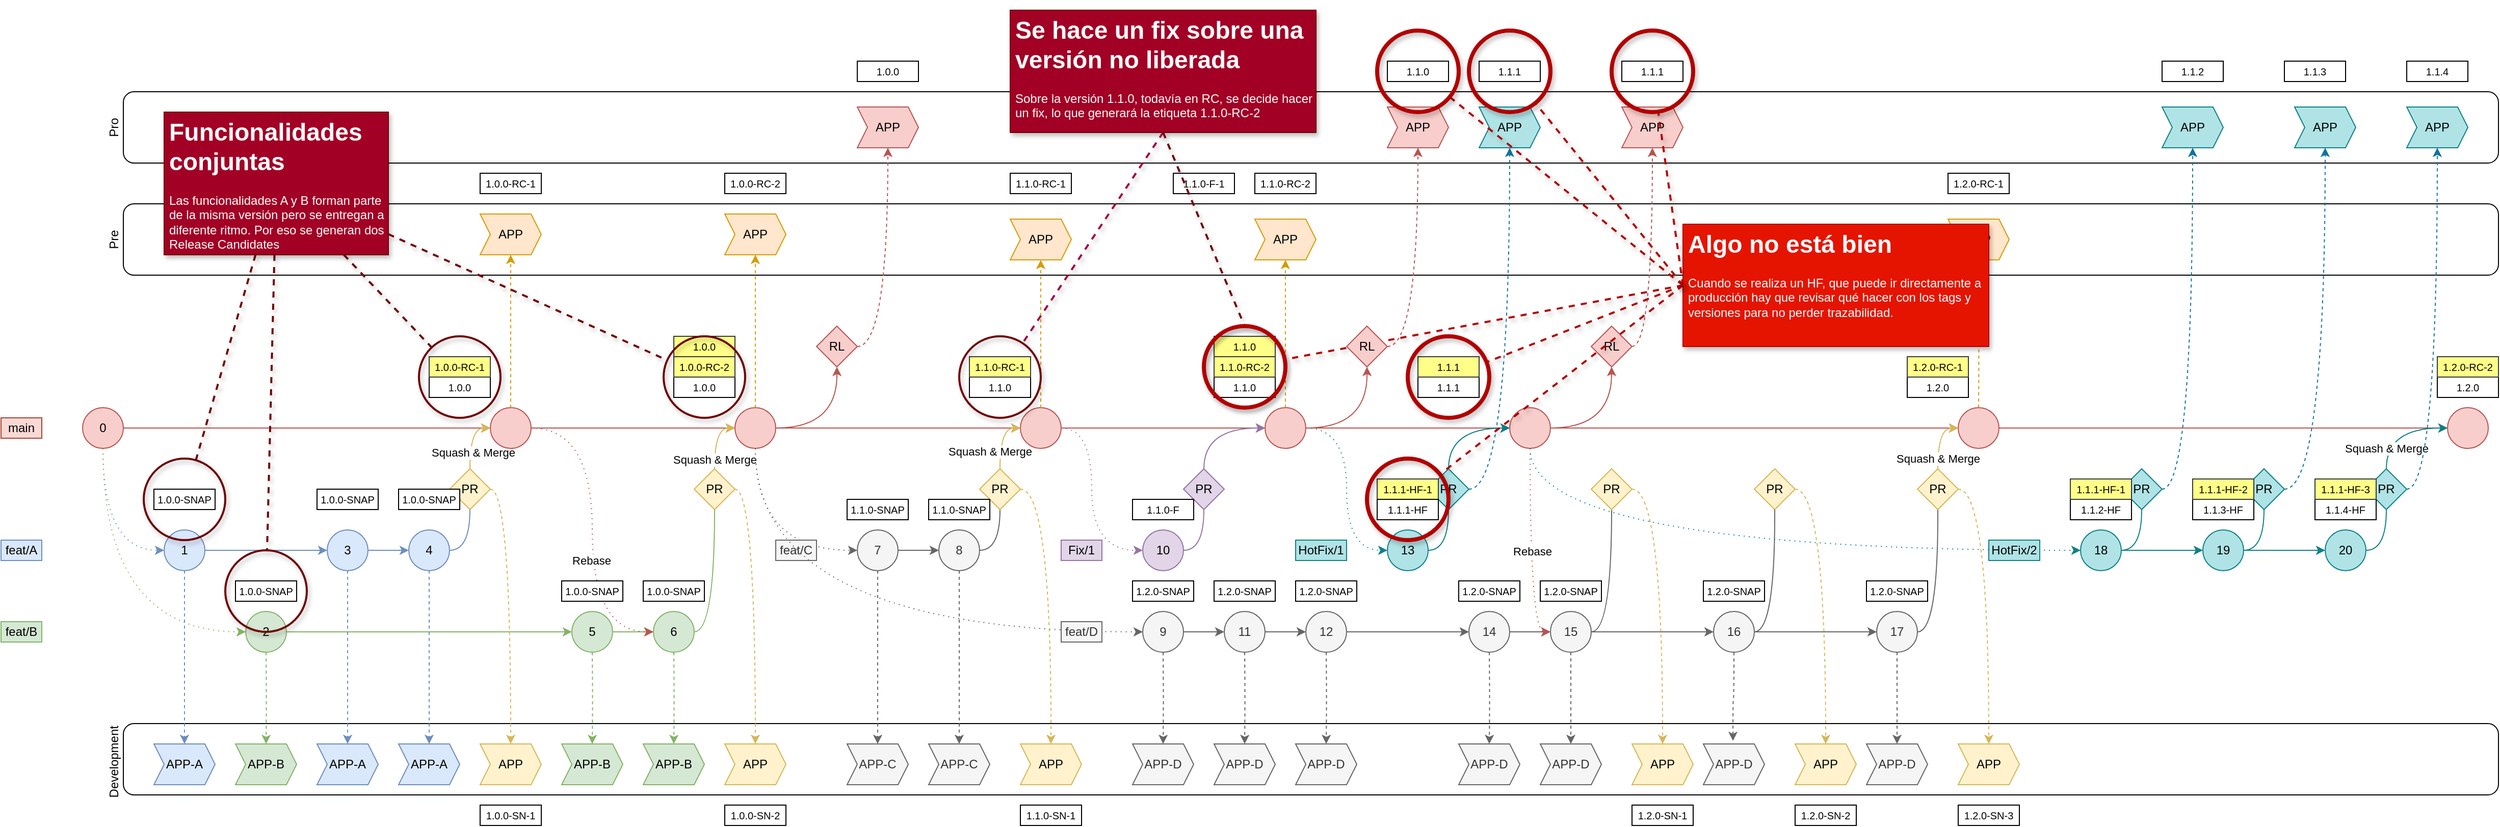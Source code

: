 <mxfile version="14.8.4" type="github">
  <diagram id="iy8otpd0dxLt8Ig-Ym_F" name="Workflow-1">
    <mxGraphModel dx="1619" dy="1079" grid="1" gridSize="10" guides="1" tooltips="1" connect="1" arrows="1" fold="1" page="0" pageScale="1" pageWidth="827" pageHeight="1169" math="0" shadow="0">
      <root>
        <mxCell id="0" />
        <mxCell id="1" parent="0" />
        <mxCell id="aC-6cmxcRIZIMmVNyTmy-1" value="Git" parent="0" />
        <mxCell id="aC-6cmxcRIZIMmVNyTmy-2" style="edgeStyle=orthogonalEdgeStyle;orthogonalLoop=1;jettySize=auto;html=1;curved=1;entryX=0;entryY=0.5;entryDx=0;entryDy=0;dashed=1;dashPattern=1 4;exitX=0.5;exitY=1;exitDx=0;exitDy=0;fillColor=#dae8fc;strokeColor=#6c8ebf;" edge="1" parent="aC-6cmxcRIZIMmVNyTmy-1" source="aC-6cmxcRIZIMmVNyTmy-5" target="aC-6cmxcRIZIMmVNyTmy-7">
          <mxGeometry relative="1" as="geometry" />
        </mxCell>
        <mxCell id="aC-6cmxcRIZIMmVNyTmy-3" style="edgeStyle=orthogonalEdgeStyle;curved=1;orthogonalLoop=1;jettySize=auto;html=1;entryX=0;entryY=0.5;entryDx=0;entryDy=0;exitX=0.5;exitY=1;exitDx=0;exitDy=0;dashed=1;dashPattern=1 4;fillColor=#d5e8d4;strokeColor=#82b366;" edge="1" parent="aC-6cmxcRIZIMmVNyTmy-1" source="aC-6cmxcRIZIMmVNyTmy-5" target="aC-6cmxcRIZIMmVNyTmy-9">
          <mxGeometry relative="1" as="geometry">
            <Array as="points">
              <mxPoint x="60" y="580" />
            </Array>
          </mxGeometry>
        </mxCell>
        <mxCell id="aC-6cmxcRIZIMmVNyTmy-4" style="edgeStyle=orthogonalEdgeStyle;curved=1;orthogonalLoop=1;jettySize=auto;html=1;entryX=0;entryY=0.5;entryDx=0;entryDy=0;fillColor=#f8cecc;strokeColor=#b85450;" edge="1" parent="aC-6cmxcRIZIMmVNyTmy-1" source="aC-6cmxcRIZIMmVNyTmy-5" target="aC-6cmxcRIZIMmVNyTmy-16">
          <mxGeometry relative="1" as="geometry" />
        </mxCell>
        <mxCell id="aC-6cmxcRIZIMmVNyTmy-5" value="0" style="ellipse;whiteSpace=wrap;html=1;aspect=fixed;fillColor=#f8cecc;strokeColor=#b85450;" vertex="1" parent="aC-6cmxcRIZIMmVNyTmy-1">
          <mxGeometry x="40" y="360" width="40" height="40" as="geometry" />
        </mxCell>
        <mxCell id="aC-6cmxcRIZIMmVNyTmy-6" value="" style="edgeStyle=orthogonalEdgeStyle;curved=1;orthogonalLoop=1;jettySize=auto;html=1;exitX=1;exitY=0.5;exitDx=0;exitDy=0;fillColor=#dae8fc;strokeColor=#6c8ebf;" edge="1" parent="aC-6cmxcRIZIMmVNyTmy-1" source="aC-6cmxcRIZIMmVNyTmy-7" target="aC-6cmxcRIZIMmVNyTmy-11">
          <mxGeometry relative="1" as="geometry">
            <mxPoint x="200" y="500" as="sourcePoint" />
          </mxGeometry>
        </mxCell>
        <mxCell id="aC-6cmxcRIZIMmVNyTmy-7" value="1" style="ellipse;whiteSpace=wrap;html=1;aspect=fixed;fillColor=#dae8fc;strokeColor=#6c8ebf;" vertex="1" parent="aC-6cmxcRIZIMmVNyTmy-1">
          <mxGeometry x="120" y="480" width="40" height="40" as="geometry" />
        </mxCell>
        <mxCell id="aC-6cmxcRIZIMmVNyTmy-8" value="" style="edgeStyle=orthogonalEdgeStyle;curved=1;orthogonalLoop=1;jettySize=auto;html=1;exitX=1;exitY=0.5;exitDx=0;exitDy=0;fillColor=#d5e8d4;strokeColor=#82b366;" edge="1" parent="aC-6cmxcRIZIMmVNyTmy-1" source="aC-6cmxcRIZIMmVNyTmy-9" target="aC-6cmxcRIZIMmVNyTmy-24">
          <mxGeometry relative="1" as="geometry">
            <mxPoint x="280" y="580" as="sourcePoint" />
          </mxGeometry>
        </mxCell>
        <mxCell id="aC-6cmxcRIZIMmVNyTmy-9" value="2" style="ellipse;whiteSpace=wrap;html=1;aspect=fixed;fillColor=#d5e8d4;strokeColor=#82b366;" vertex="1" parent="aC-6cmxcRIZIMmVNyTmy-1">
          <mxGeometry x="200" y="560" width="40" height="40" as="geometry" />
        </mxCell>
        <mxCell id="aC-6cmxcRIZIMmVNyTmy-10" value="" style="edgeStyle=orthogonalEdgeStyle;curved=1;orthogonalLoop=1;jettySize=auto;html=1;fillColor=#dae8fc;strokeColor=#6c8ebf;" edge="1" parent="aC-6cmxcRIZIMmVNyTmy-1" source="aC-6cmxcRIZIMmVNyTmy-11" target="aC-6cmxcRIZIMmVNyTmy-14">
          <mxGeometry relative="1" as="geometry" />
        </mxCell>
        <mxCell id="aC-6cmxcRIZIMmVNyTmy-11" value="3" style="ellipse;whiteSpace=wrap;html=1;aspect=fixed;fillColor=#dae8fc;strokeColor=#6c8ebf;" vertex="1" parent="aC-6cmxcRIZIMmVNyTmy-1">
          <mxGeometry x="280" y="480" width="40" height="40" as="geometry" />
        </mxCell>
        <mxCell id="aC-6cmxcRIZIMmVNyTmy-12" style="edgeStyle=orthogonalEdgeStyle;curved=1;orthogonalLoop=1;jettySize=auto;html=1;entryX=0;entryY=0.5;entryDx=0;entryDy=0;startArrow=none;exitX=0.5;exitY=0;exitDx=0;exitDy=0;fillColor=#fff2cc;strokeColor=#d6b656;" edge="1" parent="aC-6cmxcRIZIMmVNyTmy-1" source="aC-6cmxcRIZIMmVNyTmy-28" target="aC-6cmxcRIZIMmVNyTmy-16">
          <mxGeometry relative="1" as="geometry" />
        </mxCell>
        <mxCell id="aC-6cmxcRIZIMmVNyTmy-13" value="Squash &amp;amp; Merge" style="edgeLabel;html=1;align=center;verticalAlign=middle;resizable=0;points=[];" vertex="1" connectable="0" parent="aC-6cmxcRIZIMmVNyTmy-12">
          <mxGeometry x="-0.467" y="-3" relative="1" as="geometry">
            <mxPoint as="offset" />
          </mxGeometry>
        </mxCell>
        <mxCell id="aC-6cmxcRIZIMmVNyTmy-14" value="4" style="ellipse;whiteSpace=wrap;html=1;aspect=fixed;fillColor=#dae8fc;strokeColor=#6c8ebf;" vertex="1" parent="aC-6cmxcRIZIMmVNyTmy-1">
          <mxGeometry x="360" y="480" width="40" height="40" as="geometry" />
        </mxCell>
        <mxCell id="aC-6cmxcRIZIMmVNyTmy-15" style="edgeStyle=orthogonalEdgeStyle;curved=1;orthogonalLoop=1;jettySize=auto;html=1;entryX=0;entryY=0.5;entryDx=0;entryDy=0;exitX=1;exitY=0.5;exitDx=0;exitDy=0;fillColor=#f8cecc;strokeColor=#b85450;" edge="1" parent="aC-6cmxcRIZIMmVNyTmy-1" source="aC-6cmxcRIZIMmVNyTmy-16" target="aC-6cmxcRIZIMmVNyTmy-22">
          <mxGeometry relative="1" as="geometry">
            <mxPoint x="520" y="380" as="sourcePoint" />
          </mxGeometry>
        </mxCell>
        <mxCell id="aC-6cmxcRIZIMmVNyTmy-16" value="" style="ellipse;whiteSpace=wrap;html=1;aspect=fixed;fillColor=#f8cecc;strokeColor=#b85450;" vertex="1" parent="aC-6cmxcRIZIMmVNyTmy-1">
          <mxGeometry x="440" y="360" width="40" height="40" as="geometry" />
        </mxCell>
        <mxCell id="aC-6cmxcRIZIMmVNyTmy-17" style="edgeStyle=orthogonalEdgeStyle;curved=1;orthogonalLoop=1;jettySize=auto;html=1;entryX=0;entryY=0.5;entryDx=0;entryDy=0;startArrow=none;exitX=0.5;exitY=0;exitDx=0;exitDy=0;fillColor=#fff2cc;strokeColor=#d6b656;" edge="1" parent="aC-6cmxcRIZIMmVNyTmy-1" source="aC-6cmxcRIZIMmVNyTmy-30" target="aC-6cmxcRIZIMmVNyTmy-22">
          <mxGeometry relative="1" as="geometry" />
        </mxCell>
        <mxCell id="aC-6cmxcRIZIMmVNyTmy-18" value="Squash &amp;amp; Merge" style="edgeLabel;html=1;align=center;verticalAlign=middle;resizable=0;points=[];" vertex="1" connectable="0" parent="aC-6cmxcRIZIMmVNyTmy-17">
          <mxGeometry x="-0.18" y="-3" relative="1" as="geometry">
            <mxPoint x="-3" y="15" as="offset" />
          </mxGeometry>
        </mxCell>
        <mxCell id="aC-6cmxcRIZIMmVNyTmy-19" value="6" style="ellipse;whiteSpace=wrap;html=1;aspect=fixed;fillColor=#d5e8d4;strokeColor=#82b366;" vertex="1" parent="aC-6cmxcRIZIMmVNyTmy-1">
          <mxGeometry x="600" y="560" width="40" height="40" as="geometry" />
        </mxCell>
        <mxCell id="aC-6cmxcRIZIMmVNyTmy-20" style="edgeStyle=orthogonalEdgeStyle;curved=1;orthogonalLoop=1;jettySize=auto;html=1;entryX=0;entryY=0.5;entryDx=0;entryDy=0;dashed=1;dashPattern=1 4;strokeColor=#666666;fillColor=#f5f5f5;exitX=0.5;exitY=1;exitDx=0;exitDy=0;" edge="1" parent="aC-6cmxcRIZIMmVNyTmy-1" source="aC-6cmxcRIZIMmVNyTmy-22" target="aC-6cmxcRIZIMmVNyTmy-35">
          <mxGeometry relative="1" as="geometry" />
        </mxCell>
        <mxCell id="aC-6cmxcRIZIMmVNyTmy-21" style="edgeStyle=orthogonalEdgeStyle;curved=1;orthogonalLoop=1;jettySize=auto;html=1;entryX=0;entryY=0.5;entryDx=0;entryDy=0;endArrow=classic;strokeColor=#b85450;fillColor=#f8cecc;" edge="1" parent="aC-6cmxcRIZIMmVNyTmy-1" source="aC-6cmxcRIZIMmVNyTmy-22" target="aC-6cmxcRIZIMmVNyTmy-45">
          <mxGeometry relative="1" as="geometry" />
        </mxCell>
        <mxCell id="aC-6cmxcRIZIMmVNyTmy-22" value="" style="ellipse;whiteSpace=wrap;html=1;aspect=fixed;fillColor=#f8cecc;strokeColor=#b85450;" vertex="1" parent="aC-6cmxcRIZIMmVNyTmy-1">
          <mxGeometry x="680" y="360" width="40" height="40" as="geometry" />
        </mxCell>
        <mxCell id="aC-6cmxcRIZIMmVNyTmy-23" value="" style="edgeStyle=orthogonalEdgeStyle;curved=1;orthogonalLoop=1;jettySize=auto;html=1;fillColor=#d5e8d4;strokeColor=#82b366;" edge="1" parent="aC-6cmxcRIZIMmVNyTmy-1" source="aC-6cmxcRIZIMmVNyTmy-24" target="aC-6cmxcRIZIMmVNyTmy-19">
          <mxGeometry relative="1" as="geometry" />
        </mxCell>
        <mxCell id="aC-6cmxcRIZIMmVNyTmy-24" value="5" style="ellipse;whiteSpace=wrap;html=1;aspect=fixed;fillColor=#d5e8d4;strokeColor=#82b366;" vertex="1" parent="aC-6cmxcRIZIMmVNyTmy-1">
          <mxGeometry x="520" y="560" width="40" height="40" as="geometry" />
        </mxCell>
        <mxCell id="aC-6cmxcRIZIMmVNyTmy-25" value="main" style="text;html=1;strokeColor=#ae4132;align=center;verticalAlign=middle;whiteSpace=wrap;rounded=0;fillColor=#fad9d5;" vertex="1" parent="aC-6cmxcRIZIMmVNyTmy-1">
          <mxGeometry x="-40" y="370" width="40" height="20" as="geometry" />
        </mxCell>
        <mxCell id="aC-6cmxcRIZIMmVNyTmy-26" value="feat/A" style="text;html=1;strokeColor=#6c8ebf;fillColor=#dae8fc;align=center;verticalAlign=middle;whiteSpace=wrap;rounded=0;" vertex="1" parent="aC-6cmxcRIZIMmVNyTmy-1">
          <mxGeometry x="-40" y="490" width="40" height="20" as="geometry" />
        </mxCell>
        <mxCell id="aC-6cmxcRIZIMmVNyTmy-27" value="feat/B" style="text;html=1;strokeColor=#82b366;fillColor=#d5e8d4;align=center;verticalAlign=middle;whiteSpace=wrap;rounded=0;" vertex="1" parent="aC-6cmxcRIZIMmVNyTmy-1">
          <mxGeometry x="-40" y="570" width="40" height="20" as="geometry" />
        </mxCell>
        <mxCell id="aC-6cmxcRIZIMmVNyTmy-28" value="PR" style="rhombus;whiteSpace=wrap;html=1;fillColor=#fff2cc;strokeColor=#d6b656;" vertex="1" parent="aC-6cmxcRIZIMmVNyTmy-1">
          <mxGeometry x="400" y="420" width="40" height="40" as="geometry" />
        </mxCell>
        <mxCell id="aC-6cmxcRIZIMmVNyTmy-29" value="" style="edgeStyle=orthogonalEdgeStyle;curved=1;orthogonalLoop=1;jettySize=auto;html=1;entryX=0.5;entryY=1;entryDx=0;entryDy=0;endArrow=none;exitX=1;exitY=0.5;exitDx=0;exitDy=0;fillColor=#dae8fc;strokeColor=#6c8ebf;" edge="1" parent="aC-6cmxcRIZIMmVNyTmy-1" source="aC-6cmxcRIZIMmVNyTmy-14" target="aC-6cmxcRIZIMmVNyTmy-28">
          <mxGeometry relative="1" as="geometry">
            <mxPoint x="410" y="490" as="sourcePoint" />
            <mxPoint x="400" y="380" as="targetPoint" />
          </mxGeometry>
        </mxCell>
        <mxCell id="aC-6cmxcRIZIMmVNyTmy-30" value="PR" style="rhombus;whiteSpace=wrap;html=1;fillColor=#fff2cc;strokeColor=#d6b656;" vertex="1" parent="aC-6cmxcRIZIMmVNyTmy-1">
          <mxGeometry x="640" y="420" width="40" height="40" as="geometry" />
        </mxCell>
        <mxCell id="aC-6cmxcRIZIMmVNyTmy-31" value="" style="edgeStyle=orthogonalEdgeStyle;curved=1;orthogonalLoop=1;jettySize=auto;html=1;entryX=0.5;entryY=1;entryDx=0;entryDy=0;endArrow=none;exitX=1;exitY=0.5;exitDx=0;exitDy=0;fillColor=#d5e8d4;strokeColor=#82b366;" edge="1" parent="aC-6cmxcRIZIMmVNyTmy-1" source="aC-6cmxcRIZIMmVNyTmy-19" target="aC-6cmxcRIZIMmVNyTmy-30">
          <mxGeometry relative="1" as="geometry">
            <mxPoint x="620" y="560" as="sourcePoint" />
            <mxPoint x="640" y="380" as="targetPoint" />
          </mxGeometry>
        </mxCell>
        <mxCell id="aC-6cmxcRIZIMmVNyTmy-32" style="edgeStyle=orthogonalEdgeStyle;curved=1;orthogonalLoop=1;jettySize=auto;html=1;entryX=0;entryY=0.5;entryDx=0;entryDy=0;exitX=1;exitY=0.5;exitDx=0;exitDy=0;dashed=1;dashPattern=1 4;fillColor=#f8cecc;strokeColor=#b85450;" edge="1" parent="aC-6cmxcRIZIMmVNyTmy-1" source="aC-6cmxcRIZIMmVNyTmy-16" target="aC-6cmxcRIZIMmVNyTmy-19">
          <mxGeometry relative="1" as="geometry">
            <mxPoint x="520" y="380" as="sourcePoint" />
          </mxGeometry>
        </mxCell>
        <mxCell id="aC-6cmxcRIZIMmVNyTmy-33" value="Rebase" style="edgeLabel;html=1;align=center;verticalAlign=middle;resizable=0;points=[];" vertex="1" connectable="0" parent="aC-6cmxcRIZIMmVNyTmy-32">
          <mxGeometry x="0.186" y="-1" relative="1" as="geometry">
            <mxPoint as="offset" />
          </mxGeometry>
        </mxCell>
        <mxCell id="aC-6cmxcRIZIMmVNyTmy-34" value="" style="edgeStyle=orthogonalEdgeStyle;curved=1;orthogonalLoop=1;jettySize=auto;html=1;strokeColor=#666666;fillColor=#f5f5f5;" edge="1" parent="aC-6cmxcRIZIMmVNyTmy-1" source="aC-6cmxcRIZIMmVNyTmy-35" target="aC-6cmxcRIZIMmVNyTmy-38">
          <mxGeometry relative="1" as="geometry" />
        </mxCell>
        <mxCell id="aC-6cmxcRIZIMmVNyTmy-35" value="7" style="ellipse;whiteSpace=wrap;html=1;aspect=fixed;fillColor=#f5f5f5;strokeColor=#666666;fontColor=#333333;" vertex="1" parent="aC-6cmxcRIZIMmVNyTmy-1">
          <mxGeometry x="800" y="480" width="40" height="40" as="geometry" />
        </mxCell>
        <mxCell id="aC-6cmxcRIZIMmVNyTmy-37" style="edgeStyle=orthogonalEdgeStyle;curved=1;orthogonalLoop=1;jettySize=auto;html=1;entryX=0.5;entryY=1;entryDx=0;entryDy=0;strokeWidth=1;exitX=1;exitY=0.5;exitDx=0;exitDy=0;endArrow=none;endFill=0;fillColor=#f5f5f5;strokeColor=#666666;" edge="1" parent="aC-6cmxcRIZIMmVNyTmy-1" source="aC-6cmxcRIZIMmVNyTmy-38" target="aC-6cmxcRIZIMmVNyTmy-41">
          <mxGeometry relative="1" as="geometry" />
        </mxCell>
        <mxCell id="aC-6cmxcRIZIMmVNyTmy-36" value="feat/C" style="text;html=1;strokeColor=#666666;fillColor=#f5f5f5;align=center;verticalAlign=middle;whiteSpace=wrap;rounded=0;fontColor=#333333;" vertex="1" parent="aC-6cmxcRIZIMmVNyTmy-1">
          <mxGeometry x="720" y="490" width="40" height="20" as="geometry" />
        </mxCell>
        <mxCell id="aC-6cmxcRIZIMmVNyTmy-38" value="8" style="ellipse;whiteSpace=wrap;html=1;aspect=fixed;fillColor=#f5f5f5;strokeColor=#666666;fontColor=#333333;" vertex="1" parent="aC-6cmxcRIZIMmVNyTmy-1">
          <mxGeometry x="880" y="480" width="40" height="40" as="geometry" />
        </mxCell>
        <mxCell id="aC-6cmxcRIZIMmVNyTmy-39" style="edgeStyle=orthogonalEdgeStyle;curved=1;orthogonalLoop=1;jettySize=auto;html=1;entryX=0;entryY=0.5;entryDx=0;entryDy=0;endArrow=classic;strokeColor=#d6b656;fillColor=#fff2cc;" edge="1" parent="aC-6cmxcRIZIMmVNyTmy-1" source="aC-6cmxcRIZIMmVNyTmy-41" target="aC-6cmxcRIZIMmVNyTmy-45">
          <mxGeometry relative="1" as="geometry" />
        </mxCell>
        <mxCell id="aC-6cmxcRIZIMmVNyTmy-40" value="Squash &amp;amp; Merge" style="edgeLabel;html=1;align=center;verticalAlign=middle;resizable=0;points=[];" vertex="1" connectable="0" parent="aC-6cmxcRIZIMmVNyTmy-39">
          <mxGeometry x="-0.433" y="-3" relative="1" as="geometry">
            <mxPoint x="-13" as="offset" />
          </mxGeometry>
        </mxCell>
        <mxCell id="aC-6cmxcRIZIMmVNyTmy-41" value="PR" style="rhombus;whiteSpace=wrap;html=1;fillColor=#fff2cc;strokeColor=#d6b656;" vertex="1" parent="aC-6cmxcRIZIMmVNyTmy-1">
          <mxGeometry x="920" y="420" width="40" height="40" as="geometry" />
        </mxCell>
        <mxCell id="aC-6cmxcRIZIMmVNyTmy-42" style="edgeStyle=orthogonalEdgeStyle;curved=1;orthogonalLoop=1;jettySize=auto;html=1;entryX=0;entryY=0.5;entryDx=0;entryDy=0;endArrow=classic;strokeColor=#b85450;fillColor=#f8cecc;" edge="1" parent="aC-6cmxcRIZIMmVNyTmy-1" source="aC-6cmxcRIZIMmVNyTmy-45" target="aC-6cmxcRIZIMmVNyTmy-51">
          <mxGeometry relative="1" as="geometry" />
        </mxCell>
        <mxCell id="aC-6cmxcRIZIMmVNyTmy-43" style="edgeStyle=orthogonalEdgeStyle;curved=1;orthogonalLoop=1;jettySize=auto;html=1;entryX=0;entryY=0.5;entryDx=0;entryDy=0;endArrow=classic;dashed=1;dashPattern=1 4;strokeColor=#9673a6;fillColor=#e1d5e7;exitX=1;exitY=0.5;exitDx=0;exitDy=0;" edge="1" parent="aC-6cmxcRIZIMmVNyTmy-1" source="aC-6cmxcRIZIMmVNyTmy-45" target="aC-6cmxcRIZIMmVNyTmy-48">
          <mxGeometry relative="1" as="geometry">
            <Array as="points">
              <mxPoint x="1030" y="380" />
              <mxPoint x="1030" y="500" />
            </Array>
          </mxGeometry>
        </mxCell>
        <mxCell id="aC-6cmxcRIZIMmVNyTmy-44" style="edgeStyle=orthogonalEdgeStyle;curved=1;orthogonalLoop=1;jettySize=auto;html=1;entryX=0;entryY=0.5;entryDx=0;entryDy=0;endArrow=classic;dashed=1;dashPattern=1 4;strokeColor=#666666;fillColor=#f5f5f5;exitX=0.5;exitY=1;exitDx=0;exitDy=0;" edge="1" parent="aC-6cmxcRIZIMmVNyTmy-1" source="aC-6cmxcRIZIMmVNyTmy-22" target="aC-6cmxcRIZIMmVNyTmy-59">
          <mxGeometry relative="1" as="geometry" />
        </mxCell>
        <mxCell id="aC-6cmxcRIZIMmVNyTmy-45" value="" style="ellipse;whiteSpace=wrap;html=1;aspect=fixed;fillColor=#f8cecc;strokeColor=#b85450;" vertex="1" parent="aC-6cmxcRIZIMmVNyTmy-1">
          <mxGeometry x="960" y="360" width="40" height="40" as="geometry" />
        </mxCell>
        <mxCell id="aC-6cmxcRIZIMmVNyTmy-46" value="Fix/1" style="text;html=1;strokeColor=#9673a6;fillColor=#e1d5e7;align=center;verticalAlign=middle;whiteSpace=wrap;rounded=0;" vertex="1" parent="aC-6cmxcRIZIMmVNyTmy-1">
          <mxGeometry x="1000" y="490" width="40" height="20" as="geometry" />
        </mxCell>
        <mxCell id="aC-6cmxcRIZIMmVNyTmy-47" style="edgeStyle=orthogonalEdgeStyle;curved=1;orthogonalLoop=1;jettySize=auto;html=1;entryX=0.5;entryY=1;entryDx=0;entryDy=0;endArrow=none;endFill=0;strokeWidth=1;exitX=1;exitY=0.5;exitDx=0;exitDy=0;fillColor=#e1d5e7;strokeColor=#9673a6;" edge="1" parent="aC-6cmxcRIZIMmVNyTmy-1" source="aC-6cmxcRIZIMmVNyTmy-48" target="aC-6cmxcRIZIMmVNyTmy-53">
          <mxGeometry relative="1" as="geometry" />
        </mxCell>
        <mxCell id="aC-6cmxcRIZIMmVNyTmy-48" value="10" style="ellipse;whiteSpace=wrap;html=1;aspect=fixed;fillColor=#e1d5e7;strokeColor=#9673a6;" vertex="1" parent="aC-6cmxcRIZIMmVNyTmy-1">
          <mxGeometry x="1080" y="480" width="40" height="40" as="geometry" />
        </mxCell>
        <mxCell id="aC-6cmxcRIZIMmVNyTmy-49" style="edgeStyle=orthogonalEdgeStyle;curved=1;orthogonalLoop=1;jettySize=auto;html=1;entryX=0;entryY=0.5;entryDx=0;entryDy=0;endArrow=classic;dashed=1;dashPattern=1 4;strokeColor=#0e8088;fillColor=#b0e3e6;" edge="1" parent="aC-6cmxcRIZIMmVNyTmy-1" source="aC-6cmxcRIZIMmVNyTmy-51" target="aC-6cmxcRIZIMmVNyTmy-56">
          <mxGeometry relative="1" as="geometry" />
        </mxCell>
        <mxCell id="aC-6cmxcRIZIMmVNyTmy-50" style="edgeStyle=orthogonalEdgeStyle;curved=1;orthogonalLoop=1;jettySize=auto;html=1;entryX=0;entryY=0.5;entryDx=0;entryDy=0;endArrow=classic;strokeColor=#b85450;fillColor=#f8cecc;" edge="1" parent="aC-6cmxcRIZIMmVNyTmy-1" source="aC-6cmxcRIZIMmVNyTmy-51" target="aC-6cmxcRIZIMmVNyTmy-69">
          <mxGeometry relative="1" as="geometry" />
        </mxCell>
        <mxCell id="aC-6cmxcRIZIMmVNyTmy-51" value="" style="ellipse;whiteSpace=wrap;html=1;aspect=fixed;fillColor=#f8cecc;strokeColor=#b85450;" vertex="1" parent="aC-6cmxcRIZIMmVNyTmy-1">
          <mxGeometry x="1200" y="360" width="40" height="40" as="geometry" />
        </mxCell>
        <mxCell id="aC-6cmxcRIZIMmVNyTmy-52" style="edgeStyle=orthogonalEdgeStyle;curved=1;orthogonalLoop=1;jettySize=auto;html=1;entryX=0;entryY=0.5;entryDx=0;entryDy=0;endArrow=classic;strokeColor=#9673a6;fillColor=#e1d5e7;exitX=0.5;exitY=0;exitDx=0;exitDy=0;" edge="1" parent="aC-6cmxcRIZIMmVNyTmy-1" source="aC-6cmxcRIZIMmVNyTmy-53" target="aC-6cmxcRIZIMmVNyTmy-51">
          <mxGeometry relative="1" as="geometry">
            <mxPoint x="1180" y="420" as="sourcePoint" />
          </mxGeometry>
        </mxCell>
        <mxCell id="aC-6cmxcRIZIMmVNyTmy-53" value="PR" style="rhombus;whiteSpace=wrap;html=1;fillColor=#e1d5e7;strokeColor=#9673a6;" vertex="1" parent="aC-6cmxcRIZIMmVNyTmy-1">
          <mxGeometry x="1120" y="420" width="40" height="40" as="geometry" />
        </mxCell>
        <mxCell id="aC-6cmxcRIZIMmVNyTmy-54" value="HotFix/1" style="text;html=1;strokeColor=#0e8088;fillColor=#b0e3e6;align=center;verticalAlign=middle;whiteSpace=wrap;rounded=0;" vertex="1" parent="aC-6cmxcRIZIMmVNyTmy-1">
          <mxGeometry x="1230" y="490" width="50" height="20" as="geometry" />
        </mxCell>
        <mxCell id="aC-6cmxcRIZIMmVNyTmy-55" style="edgeStyle=orthogonalEdgeStyle;curved=1;orthogonalLoop=1;jettySize=auto;html=1;entryX=0.5;entryY=1;entryDx=0;entryDy=0;endArrow=none;endFill=0;strokeWidth=1;exitX=1;exitY=0.5;exitDx=0;exitDy=0;fillColor=#b0e3e6;strokeColor=#0e8088;" edge="1" parent="aC-6cmxcRIZIMmVNyTmy-1" source="aC-6cmxcRIZIMmVNyTmy-56" target="aC-6cmxcRIZIMmVNyTmy-71">
          <mxGeometry relative="1" as="geometry" />
        </mxCell>
        <mxCell id="aC-6cmxcRIZIMmVNyTmy-56" value="13" style="ellipse;whiteSpace=wrap;html=1;aspect=fixed;fillColor=#b0e3e6;strokeColor=#0e8088;" vertex="1" parent="aC-6cmxcRIZIMmVNyTmy-1">
          <mxGeometry x="1320" y="480" width="40" height="40" as="geometry" />
        </mxCell>
        <mxCell id="aC-6cmxcRIZIMmVNyTmy-57" value="feat/D" style="text;html=1;strokeColor=#666666;fillColor=#f5f5f5;align=center;verticalAlign=middle;whiteSpace=wrap;rounded=0;fontColor=#333333;" vertex="1" parent="aC-6cmxcRIZIMmVNyTmy-1">
          <mxGeometry x="1000" y="570" width="40" height="20" as="geometry" />
        </mxCell>
        <mxCell id="aC-6cmxcRIZIMmVNyTmy-58" style="edgeStyle=orthogonalEdgeStyle;curved=1;orthogonalLoop=1;jettySize=auto;html=1;entryX=0;entryY=0.5;entryDx=0;entryDy=0;endArrow=classic;strokeColor=#666666;fillColor=#f5f5f5;" edge="1" parent="aC-6cmxcRIZIMmVNyTmy-1" source="aC-6cmxcRIZIMmVNyTmy-59" target="aC-6cmxcRIZIMmVNyTmy-61">
          <mxGeometry relative="1" as="geometry" />
        </mxCell>
        <mxCell id="aC-6cmxcRIZIMmVNyTmy-59" value="9" style="ellipse;whiteSpace=wrap;html=1;aspect=fixed;fillColor=#f5f5f5;strokeColor=#666666;fontColor=#333333;" vertex="1" parent="aC-6cmxcRIZIMmVNyTmy-1">
          <mxGeometry x="1080" y="560" width="40" height="40" as="geometry" />
        </mxCell>
        <mxCell id="aC-6cmxcRIZIMmVNyTmy-60" value="" style="edgeStyle=orthogonalEdgeStyle;curved=1;orthogonalLoop=1;jettySize=auto;html=1;endArrow=classic;strokeColor=#666666;fillColor=#f5f5f5;" edge="1" parent="aC-6cmxcRIZIMmVNyTmy-1" source="aC-6cmxcRIZIMmVNyTmy-61" target="aC-6cmxcRIZIMmVNyTmy-63">
          <mxGeometry relative="1" as="geometry" />
        </mxCell>
        <mxCell id="aC-6cmxcRIZIMmVNyTmy-61" value="11" style="ellipse;whiteSpace=wrap;html=1;aspect=fixed;fillColor=#f5f5f5;strokeColor=#666666;fontColor=#333333;" vertex="1" parent="aC-6cmxcRIZIMmVNyTmy-1">
          <mxGeometry x="1160" y="560" width="40" height="40" as="geometry" />
        </mxCell>
        <mxCell id="aC-6cmxcRIZIMmVNyTmy-62" style="edgeStyle=orthogonalEdgeStyle;curved=1;orthogonalLoop=1;jettySize=auto;html=1;entryX=0;entryY=0.5;entryDx=0;entryDy=0;endArrow=classic;strokeColor=#666666;fillColor=#f5f5f5;" edge="1" parent="aC-6cmxcRIZIMmVNyTmy-1" source="aC-6cmxcRIZIMmVNyTmy-63" target="aC-6cmxcRIZIMmVNyTmy-65">
          <mxGeometry relative="1" as="geometry" />
        </mxCell>
        <mxCell id="aC-6cmxcRIZIMmVNyTmy-63" value="12" style="ellipse;whiteSpace=wrap;html=1;aspect=fixed;fillColor=#f5f5f5;strokeColor=#666666;fontColor=#333333;" vertex="1" parent="aC-6cmxcRIZIMmVNyTmy-1">
          <mxGeometry x="1240" y="560" width="40" height="40" as="geometry" />
        </mxCell>
        <mxCell id="aC-6cmxcRIZIMmVNyTmy-64" value="" style="edgeStyle=orthogonalEdgeStyle;curved=1;orthogonalLoop=1;jettySize=auto;html=1;endArrow=classic;strokeColor=#666666;fillColor=#f5f5f5;" edge="1" parent="aC-6cmxcRIZIMmVNyTmy-1" source="aC-6cmxcRIZIMmVNyTmy-65" target="aC-6cmxcRIZIMmVNyTmy-73">
          <mxGeometry relative="1" as="geometry" />
        </mxCell>
        <mxCell id="aC-6cmxcRIZIMmVNyTmy-65" value="14" style="ellipse;whiteSpace=wrap;html=1;aspect=fixed;fillColor=#f5f5f5;strokeColor=#666666;fontColor=#333333;" vertex="1" parent="aC-6cmxcRIZIMmVNyTmy-1">
          <mxGeometry x="1400" y="560" width="40" height="40" as="geometry" />
        </mxCell>
        <mxCell id="aC-6cmxcRIZIMmVNyTmy-66" style="edgeStyle=orthogonalEdgeStyle;curved=1;orthogonalLoop=1;jettySize=auto;html=1;entryX=0;entryY=0.5;entryDx=0;entryDy=0;endArrow=classic;dashed=1;dashPattern=1 4;strokeColor=#b85450;fillColor=#f8cecc;" edge="1" parent="aC-6cmxcRIZIMmVNyTmy-1" source="aC-6cmxcRIZIMmVNyTmy-69" target="aC-6cmxcRIZIMmVNyTmy-73">
          <mxGeometry relative="1" as="geometry" />
        </mxCell>
        <mxCell id="aC-6cmxcRIZIMmVNyTmy-67" value="Rebase" style="edgeLabel;html=1;align=center;verticalAlign=middle;resizable=0;points=[];" vertex="1" connectable="0" parent="aC-6cmxcRIZIMmVNyTmy-66">
          <mxGeometry x="0.283" y="2" relative="1" as="geometry">
            <mxPoint y="-28" as="offset" />
          </mxGeometry>
        </mxCell>
        <mxCell id="aC-6cmxcRIZIMmVNyTmy-68" style="edgeStyle=orthogonalEdgeStyle;curved=1;orthogonalLoop=1;jettySize=auto;html=1;entryX=0;entryY=0.5;entryDx=0;entryDy=0;endArrow=classic;strokeColor=#b85450;fillColor=#f8cecc;" edge="1" parent="aC-6cmxcRIZIMmVNyTmy-1" source="aC-6cmxcRIZIMmVNyTmy-69">
          <mxGeometry relative="1" as="geometry">
            <mxPoint x="1880" y="380" as="targetPoint" />
          </mxGeometry>
        </mxCell>
        <mxCell id="aC-6cmxcRIZIMmVNyTmy-69" value="" style="ellipse;whiteSpace=wrap;html=1;aspect=fixed;fillColor=#f8cecc;strokeColor=#b85450;" vertex="1" parent="aC-6cmxcRIZIMmVNyTmy-1">
          <mxGeometry x="1440" y="360" width="40" height="40" as="geometry" />
        </mxCell>
        <mxCell id="aC-6cmxcRIZIMmVNyTmy-70" style="edgeStyle=orthogonalEdgeStyle;curved=1;orthogonalLoop=1;jettySize=auto;html=1;exitX=0.5;exitY=0;exitDx=0;exitDy=0;entryX=0;entryY=0.5;entryDx=0;entryDy=0;endArrow=classic;strokeColor=#0e8088;fillColor=#b0e3e6;" edge="1" parent="aC-6cmxcRIZIMmVNyTmy-1" source="aC-6cmxcRIZIMmVNyTmy-71" target="aC-6cmxcRIZIMmVNyTmy-69">
          <mxGeometry relative="1" as="geometry" />
        </mxCell>
        <mxCell id="aC-6cmxcRIZIMmVNyTmy-71" value="PR" style="rhombus;whiteSpace=wrap;html=1;fillColor=#b0e3e6;strokeColor=#0e8088;" vertex="1" parent="aC-6cmxcRIZIMmVNyTmy-1">
          <mxGeometry x="1360" y="420" width="40" height="40" as="geometry" />
        </mxCell>
        <mxCell id="aC-6cmxcRIZIMmVNyTmy-72" style="edgeStyle=orthogonalEdgeStyle;curved=1;orthogonalLoop=1;jettySize=auto;html=1;exitX=1;exitY=0.5;exitDx=0;exitDy=0;entryX=0.5;entryY=1;entryDx=0;entryDy=0;endArrow=none;endFill=0;strokeWidth=1;strokeColor=#666666;fillColor=#f5f5f5;" edge="1" parent="aC-6cmxcRIZIMmVNyTmy-1" source="aC-6cmxcRIZIMmVNyTmy-73" target="aC-6cmxcRIZIMmVNyTmy-74">
          <mxGeometry relative="1" as="geometry" />
        </mxCell>
        <mxCell id="aC-6cmxcRIZIMmVNyTmy-73" value="15" style="ellipse;whiteSpace=wrap;html=1;aspect=fixed;fillColor=#f5f5f5;strokeColor=#666666;fontColor=#333333;" vertex="1" parent="aC-6cmxcRIZIMmVNyTmy-1">
          <mxGeometry x="1480" y="560" width="40" height="40" as="geometry" />
        </mxCell>
        <mxCell id="aC-6cmxcRIZIMmVNyTmy-74" value="PR" style="rhombus;whiteSpace=wrap;html=1;fillColor=#fff2cc;strokeColor=#d6b656;" vertex="1" parent="aC-6cmxcRIZIMmVNyTmy-1">
          <mxGeometry x="1520" y="420" width="40" height="40" as="geometry" />
        </mxCell>
        <mxCell id="aC-6cmxcRIZIMmVNyTmy-76" value="16" style="ellipse;whiteSpace=wrap;html=1;aspect=fixed;fillColor=#f5f5f5;strokeColor=#666666;fontColor=#333333;" vertex="1" parent="aC-6cmxcRIZIMmVNyTmy-1">
          <mxGeometry x="1640" y="560" width="40" height="40" as="geometry" />
        </mxCell>
        <mxCell id="aC-6cmxcRIZIMmVNyTmy-77" value="17" style="ellipse;whiteSpace=wrap;html=1;aspect=fixed;fillColor=#f5f5f5;strokeColor=#666666;fontColor=#333333;" vertex="1" parent="aC-6cmxcRIZIMmVNyTmy-1">
          <mxGeometry x="1800" y="560" width="40" height="40" as="geometry" />
        </mxCell>
        <mxCell id="aC-6cmxcRIZIMmVNyTmy-78" value="PR" style="rhombus;whiteSpace=wrap;html=1;fillColor=#fff2cc;strokeColor=#d6b656;" vertex="1" parent="aC-6cmxcRIZIMmVNyTmy-1">
          <mxGeometry x="1680" y="420" width="40" height="40" as="geometry" />
        </mxCell>
        <mxCell id="aC-6cmxcRIZIMmVNyTmy-81" style="edgeStyle=none;rounded=1;orthogonalLoop=1;jettySize=auto;html=1;entryX=0;entryY=0.5;entryDx=0;entryDy=0;fontSize=11;endArrow=classic;strokeColor=#666666;fillColor=#f5f5f5;" edge="1" parent="aC-6cmxcRIZIMmVNyTmy-1" target="aC-6cmxcRIZIMmVNyTmy-76">
          <mxGeometry relative="1" as="geometry">
            <mxPoint x="1520" y="580" as="sourcePoint" />
            <mxPoint x="1600" y="580" as="targetPoint" />
          </mxGeometry>
        </mxCell>
        <mxCell id="aC-6cmxcRIZIMmVNyTmy-82" style="edgeStyle=none;rounded=1;orthogonalLoop=1;jettySize=auto;html=1;entryX=0;entryY=0.5;entryDx=0;entryDy=0;fontSize=11;endArrow=classic;strokeColor=#666666;fillColor=#f5f5f5;exitX=1;exitY=0.5;exitDx=0;exitDy=0;" edge="1" parent="aC-6cmxcRIZIMmVNyTmy-1" source="aC-6cmxcRIZIMmVNyTmy-76" target="aC-6cmxcRIZIMmVNyTmy-77">
          <mxGeometry relative="1" as="geometry">
            <mxPoint x="1680" y="580" as="sourcePoint" />
            <mxPoint x="1760" y="580" as="targetPoint" />
          </mxGeometry>
        </mxCell>
        <mxCell id="aC-6cmxcRIZIMmVNyTmy-83" style="edgeStyle=orthogonalEdgeStyle;orthogonalLoop=1;jettySize=auto;html=1;entryX=0.5;entryY=1;entryDx=0;entryDy=0;fontSize=11;endArrow=none;endFill=0;strokeWidth=1;strokeColor=#666666;fillColor=#f5f5f5;curved=1;exitX=1;exitY=0.5;exitDx=0;exitDy=0;" edge="1" parent="aC-6cmxcRIZIMmVNyTmy-1" source="aC-6cmxcRIZIMmVNyTmy-76">
          <mxGeometry relative="1" as="geometry">
            <mxPoint x="1680" y="580" as="sourcePoint" />
            <mxPoint x="1700" y="460" as="targetPoint" />
          </mxGeometry>
        </mxCell>
        <mxCell id="aC-6cmxcRIZIMmVNyTmy-84" style="edgeStyle=orthogonalEdgeStyle;orthogonalLoop=1;jettySize=auto;html=1;entryX=0.5;entryY=1;entryDx=0;entryDy=0;fontSize=11;endArrow=none;endFill=0;strokeWidth=1;strokeColor=#666666;fillColor=#f5f5f5;curved=1;exitX=1;exitY=0.5;exitDx=0;exitDy=0;" edge="1" parent="aC-6cmxcRIZIMmVNyTmy-1" source="aC-6cmxcRIZIMmVNyTmy-77">
          <mxGeometry relative="1" as="geometry">
            <mxPoint x="1800" y="580" as="sourcePoint" />
            <mxPoint x="1860" y="460" as="targetPoint" />
          </mxGeometry>
        </mxCell>
        <mxCell id="aC-6cmxcRIZIMmVNyTmy-85" style="rounded=0;orthogonalLoop=1;jettySize=auto;html=1;exitX=0;exitY=0.5;exitDx=0;exitDy=0;shadow=1;dashed=1;fontSize=10;strokeColor=#B20000;strokeWidth=2;fillColor=#e51400;endFill=0;endArrow=none;" edge="1" parent="aC-6cmxcRIZIMmVNyTmy-1" source="aC-6cmxcRIZIMmVNyTmy-253" target="aC-6cmxcRIZIMmVNyTmy-262">
          <mxGeometry relative="1" as="geometry" />
        </mxCell>
        <mxCell id="CyZ546wctjjTr-zOGgrK-11" style="edgeStyle=orthogonalEdgeStyle;curved=1;orthogonalLoop=1;jettySize=auto;html=1;entryX=0;entryY=0.5;entryDx=0;entryDy=0;endArrow=classic;dashed=1;dashPattern=1 4;strokeColor=#0e8088;fillColor=#b0e3e6;exitX=0.5;exitY=1;exitDx=0;exitDy=0;" edge="1" parent="aC-6cmxcRIZIMmVNyTmy-1" source="aC-6cmxcRIZIMmVNyTmy-69">
          <mxGeometry relative="1" as="geometry">
            <mxPoint x="1250" y="390.0" as="sourcePoint" />
            <mxPoint x="2000" y="500" as="targetPoint" />
            <Array as="points">
              <mxPoint x="1460" y="500" />
            </Array>
          </mxGeometry>
        </mxCell>
        <mxCell id="CyZ546wctjjTr-zOGgrK-34" value="" style="ellipse;whiteSpace=wrap;html=1;aspect=fixed;fillColor=#f8cecc;strokeColor=#b85450;" vertex="1" parent="aC-6cmxcRIZIMmVNyTmy-1">
          <mxGeometry x="1880" y="360" width="40" height="40" as="geometry" />
        </mxCell>
        <mxCell id="CyZ546wctjjTr-zOGgrK-35" value="Squash &amp;amp; Merge" style="edgeStyle=orthogonalEdgeStyle;curved=1;orthogonalLoop=1;jettySize=auto;html=1;exitX=0.5;exitY=0;exitDx=0;exitDy=0;entryX=0;entryY=0.5;entryDx=0;entryDy=0;fontSize=11;endArrow=classic;strokeColor=#d6b656;fillColor=#fff2cc;" edge="1" parent="aC-6cmxcRIZIMmVNyTmy-1" source="CyZ546wctjjTr-zOGgrK-36" target="CyZ546wctjjTr-zOGgrK-34">
          <mxGeometry x="-0.666" relative="1" as="geometry">
            <mxPoint as="offset" />
          </mxGeometry>
        </mxCell>
        <mxCell id="CyZ546wctjjTr-zOGgrK-36" value="PR" style="rhombus;whiteSpace=wrap;html=1;fillColor=#fff2cc;strokeColor=#d6b656;" vertex="1" parent="aC-6cmxcRIZIMmVNyTmy-1">
          <mxGeometry x="1840" y="420" width="40" height="40" as="geometry" />
        </mxCell>
        <mxCell id="CyZ546wctjjTr-zOGgrK-37" value="HotFix/2" style="text;html=1;strokeColor=#0e8088;fillColor=#b0e3e6;align=center;verticalAlign=middle;whiteSpace=wrap;rounded=0;" vertex="1" parent="aC-6cmxcRIZIMmVNyTmy-1">
          <mxGeometry x="1910" y="490" width="50" height="20" as="geometry" />
        </mxCell>
        <mxCell id="CyZ546wctjjTr-zOGgrK-38" value="18" style="ellipse;whiteSpace=wrap;html=1;aspect=fixed;fillColor=#b0e3e6;strokeColor=#0e8088;" vertex="1" parent="aC-6cmxcRIZIMmVNyTmy-1">
          <mxGeometry x="2000" y="480" width="40" height="40" as="geometry" />
        </mxCell>
        <mxCell id="CyZ546wctjjTr-zOGgrK-39" value="PR" style="rhombus;whiteSpace=wrap;html=1;fillColor=#b0e3e6;strokeColor=#0e8088;" vertex="1" parent="aC-6cmxcRIZIMmVNyTmy-1">
          <mxGeometry x="2040" y="420" width="40" height="40" as="geometry" />
        </mxCell>
        <mxCell id="CyZ546wctjjTr-zOGgrK-40" value="19" style="ellipse;whiteSpace=wrap;html=1;aspect=fixed;fillColor=#b0e3e6;strokeColor=#0e8088;" vertex="1" parent="aC-6cmxcRIZIMmVNyTmy-1">
          <mxGeometry x="2120" y="480" width="40" height="40" as="geometry" />
        </mxCell>
        <mxCell id="CyZ546wctjjTr-zOGgrK-41" value="20" style="ellipse;whiteSpace=wrap;html=1;aspect=fixed;fillColor=#b0e3e6;strokeColor=#0e8088;" vertex="1" parent="aC-6cmxcRIZIMmVNyTmy-1">
          <mxGeometry x="2240" y="480" width="40" height="40" as="geometry" />
        </mxCell>
        <mxCell id="CyZ546wctjjTr-zOGgrK-42" value="PR" style="rhombus;whiteSpace=wrap;html=1;fillColor=#b0e3e6;strokeColor=#0e8088;" vertex="1" parent="aC-6cmxcRIZIMmVNyTmy-1">
          <mxGeometry x="2160" y="420" width="40" height="40" as="geometry" />
        </mxCell>
        <mxCell id="CyZ546wctjjTr-zOGgrK-43" value="PR" style="rhombus;whiteSpace=wrap;html=1;fillColor=#b0e3e6;strokeColor=#0e8088;" vertex="1" parent="aC-6cmxcRIZIMmVNyTmy-1">
          <mxGeometry x="2280" y="420" width="40" height="40" as="geometry" />
        </mxCell>
        <mxCell id="CyZ546wctjjTr-zOGgrK-44" value="" style="ellipse;whiteSpace=wrap;html=1;aspect=fixed;fillColor=#f8cecc;strokeColor=#b85450;" vertex="1" parent="aC-6cmxcRIZIMmVNyTmy-1">
          <mxGeometry x="2360" y="360" width="40" height="40" as="geometry" />
        </mxCell>
        <mxCell id="CyZ546wctjjTr-zOGgrK-45" style="edgeStyle=orthogonalEdgeStyle;curved=1;orthogonalLoop=1;jettySize=auto;html=1;exitX=1;exitY=0.5;exitDx=0;exitDy=0;entryX=0;entryY=0.5;entryDx=0;entryDy=0;strokeColor=#b85450;fillColor=#f8cecc;" edge="1" parent="aC-6cmxcRIZIMmVNyTmy-1" target="CyZ546wctjjTr-zOGgrK-44">
          <mxGeometry relative="1" as="geometry">
            <mxPoint x="1920" y="380" as="sourcePoint" />
          </mxGeometry>
        </mxCell>
        <mxCell id="CyZ546wctjjTr-zOGgrK-46" style="edgeStyle=orthogonalEdgeStyle;curved=1;orthogonalLoop=1;jettySize=auto;html=1;exitX=1;exitY=0.5;exitDx=0;exitDy=0;entryX=0.5;entryY=1;entryDx=0;entryDy=0;strokeColor=#0e8088;strokeWidth=1;fillColor=#b0e3e6;endFill=0;endArrow=none;" edge="1" parent="aC-6cmxcRIZIMmVNyTmy-1" source="CyZ546wctjjTr-zOGgrK-38" target="CyZ546wctjjTr-zOGgrK-39">
          <mxGeometry relative="1" as="geometry" />
        </mxCell>
        <mxCell id="CyZ546wctjjTr-zOGgrK-47" style="edgeStyle=orthogonalEdgeStyle;curved=1;orthogonalLoop=1;jettySize=auto;html=1;entryX=0;entryY=0.5;entryDx=0;entryDy=0;fillColor=#b0e3e6;strokeColor=#0e8088;" edge="1" parent="aC-6cmxcRIZIMmVNyTmy-1" source="CyZ546wctjjTr-zOGgrK-38" target="CyZ546wctjjTr-zOGgrK-40">
          <mxGeometry relative="1" as="geometry" />
        </mxCell>
        <mxCell id="CyZ546wctjjTr-zOGgrK-48" style="edgeStyle=orthogonalEdgeStyle;curved=1;orthogonalLoop=1;jettySize=auto;html=1;exitX=1;exitY=0.5;exitDx=0;exitDy=0;entryX=0;entryY=0.5;entryDx=0;entryDy=0;fillColor=#b0e3e6;strokeColor=#0e8088;" edge="1" parent="aC-6cmxcRIZIMmVNyTmy-1" source="CyZ546wctjjTr-zOGgrK-40" target="CyZ546wctjjTr-zOGgrK-41">
          <mxGeometry relative="1" as="geometry" />
        </mxCell>
        <mxCell id="CyZ546wctjjTr-zOGgrK-49" style="edgeStyle=orthogonalEdgeStyle;curved=1;orthogonalLoop=1;jettySize=auto;html=1;exitX=1;exitY=0.5;exitDx=0;exitDy=0;entryX=0.5;entryY=1;entryDx=0;entryDy=0;strokeColor=#0e8088;strokeWidth=1;fillColor=#b0e3e6;endFill=0;endArrow=none;" edge="1" parent="aC-6cmxcRIZIMmVNyTmy-1" source="CyZ546wctjjTr-zOGgrK-40" target="CyZ546wctjjTr-zOGgrK-42">
          <mxGeometry relative="1" as="geometry">
            <mxPoint x="2050" y="510" as="sourcePoint" />
            <mxPoint x="2070" y="470" as="targetPoint" />
          </mxGeometry>
        </mxCell>
        <mxCell id="CyZ546wctjjTr-zOGgrK-50" style="edgeStyle=orthogonalEdgeStyle;curved=1;orthogonalLoop=1;jettySize=auto;html=1;exitX=1;exitY=0.5;exitDx=0;exitDy=0;entryX=0.5;entryY=1;entryDx=0;entryDy=0;strokeColor=#0e8088;strokeWidth=1;fillColor=#b0e3e6;endFill=0;endArrow=none;" edge="1" parent="aC-6cmxcRIZIMmVNyTmy-1" source="CyZ546wctjjTr-zOGgrK-41" target="CyZ546wctjjTr-zOGgrK-43">
          <mxGeometry relative="1" as="geometry">
            <mxPoint x="2170" y="510" as="sourcePoint" />
            <mxPoint x="2190" y="470" as="targetPoint" />
          </mxGeometry>
        </mxCell>
        <mxCell id="CyZ546wctjjTr-zOGgrK-51" value="Squash &amp;amp; Merge" style="edgeStyle=orthogonalEdgeStyle;curved=1;orthogonalLoop=1;jettySize=auto;html=1;exitX=0.5;exitY=0;exitDx=0;exitDy=0;entryX=0;entryY=0.5;entryDx=0;entryDy=0;fillColor=#b0e3e6;strokeColor=#0e8088;" edge="1" parent="aC-6cmxcRIZIMmVNyTmy-1" source="CyZ546wctjjTr-zOGgrK-43">
          <mxGeometry x="-0.6" relative="1" as="geometry">
            <mxPoint x="2360.0" y="380" as="targetPoint" />
            <mxPoint as="offset" />
            <Array as="points">
              <mxPoint x="2300" y="380" />
            </Array>
          </mxGeometry>
        </mxCell>
        <mxCell id="aC-6cmxcRIZIMmVNyTmy-86" value="Despliegues" parent="0" />
        <mxCell id="aC-6cmxcRIZIMmVNyTmy-87" value="Development" style="rounded=1;whiteSpace=wrap;html=1;horizontal=0;align=right;verticalAlign=bottom;labelPosition=left;verticalLabelPosition=middle;" vertex="1" parent="aC-6cmxcRIZIMmVNyTmy-86">
          <mxGeometry x="80" y="670" width="2330" height="70" as="geometry" />
        </mxCell>
        <mxCell id="aC-6cmxcRIZIMmVNyTmy-88" style="edgeStyle=orthogonalEdgeStyle;curved=1;orthogonalLoop=1;jettySize=auto;html=1;entryX=0.5;entryY=0;entryDx=0;entryDy=0;dashed=1;fillColor=#dae8fc;strokeColor=#6c8ebf;exitX=0.5;exitY=1;exitDx=0;exitDy=0;" edge="1" parent="aC-6cmxcRIZIMmVNyTmy-86" source="aC-6cmxcRIZIMmVNyTmy-7" target="aC-6cmxcRIZIMmVNyTmy-96">
          <mxGeometry relative="1" as="geometry">
            <mxPoint x="140" y="540" as="sourcePoint" />
          </mxGeometry>
        </mxCell>
        <mxCell id="aC-6cmxcRIZIMmVNyTmy-89" style="edgeStyle=orthogonalEdgeStyle;curved=1;orthogonalLoop=1;jettySize=auto;html=1;dashed=1;fillColor=#d5e8d4;strokeColor=#82b366;" edge="1" parent="aC-6cmxcRIZIMmVNyTmy-86" target="aC-6cmxcRIZIMmVNyTmy-97">
          <mxGeometry relative="1" as="geometry">
            <mxPoint x="220" y="600.0" as="sourcePoint" />
          </mxGeometry>
        </mxCell>
        <mxCell id="aC-6cmxcRIZIMmVNyTmy-90" style="edgeStyle=orthogonalEdgeStyle;curved=1;orthogonalLoop=1;jettySize=auto;html=1;entryX=0.5;entryY=0;entryDx=0;entryDy=0;dashed=1;fillColor=#dae8fc;strokeColor=#6c8ebf;exitX=0.5;exitY=1;exitDx=0;exitDy=0;" edge="1" parent="aC-6cmxcRIZIMmVNyTmy-86" source="aC-6cmxcRIZIMmVNyTmy-11" target="aC-6cmxcRIZIMmVNyTmy-100">
          <mxGeometry relative="1" as="geometry">
            <mxPoint x="300" y="540" as="sourcePoint" />
          </mxGeometry>
        </mxCell>
        <mxCell id="aC-6cmxcRIZIMmVNyTmy-91" style="edgeStyle=orthogonalEdgeStyle;curved=1;orthogonalLoop=1;jettySize=auto;html=1;dashed=1;fillColor=#dae8fc;strokeColor=#6c8ebf;exitX=0.5;exitY=1;exitDx=0;exitDy=0;" edge="1" parent="aC-6cmxcRIZIMmVNyTmy-86" source="aC-6cmxcRIZIMmVNyTmy-14" target="aC-6cmxcRIZIMmVNyTmy-101">
          <mxGeometry relative="1" as="geometry">
            <mxPoint x="380" y="550" as="sourcePoint" />
          </mxGeometry>
        </mxCell>
        <mxCell id="aC-6cmxcRIZIMmVNyTmy-92" style="edgeStyle=orthogonalEdgeStyle;curved=1;orthogonalLoop=1;jettySize=auto;html=1;dashed=1;fillColor=#d5e8d4;strokeColor=#82b366;" edge="1" parent="aC-6cmxcRIZIMmVNyTmy-86" target="aC-6cmxcRIZIMmVNyTmy-99">
          <mxGeometry relative="1" as="geometry">
            <mxPoint x="620" y="600.0" as="sourcePoint" />
          </mxGeometry>
        </mxCell>
        <mxCell id="aC-6cmxcRIZIMmVNyTmy-93" style="edgeStyle=orthogonalEdgeStyle;curved=1;orthogonalLoop=1;jettySize=auto;html=1;entryX=0.5;entryY=0;entryDx=0;entryDy=0;dashed=1;fillColor=#d5e8d4;strokeColor=#82b366;" edge="1" parent="aC-6cmxcRIZIMmVNyTmy-86" target="aC-6cmxcRIZIMmVNyTmy-98">
          <mxGeometry relative="1" as="geometry">
            <mxPoint x="540.0" y="600.0" as="sourcePoint" />
          </mxGeometry>
        </mxCell>
        <mxCell id="aC-6cmxcRIZIMmVNyTmy-94" style="edgeStyle=orthogonalEdgeStyle;curved=1;orthogonalLoop=1;jettySize=auto;html=1;entryX=0.5;entryY=0;entryDx=0;entryDy=0;dashed=1;exitX=1;exitY=0.5;exitDx=0;exitDy=0;fillColor=#fff2cc;strokeColor=#d6b656;" edge="1" parent="aC-6cmxcRIZIMmVNyTmy-86" source="aC-6cmxcRIZIMmVNyTmy-28" target="aC-6cmxcRIZIMmVNyTmy-102">
          <mxGeometry relative="1" as="geometry">
            <mxPoint x="440" y="440.0" as="sourcePoint" />
            <Array as="points">
              <mxPoint x="460" y="440" />
            </Array>
          </mxGeometry>
        </mxCell>
        <mxCell id="aC-6cmxcRIZIMmVNyTmy-95" style="edgeStyle=orthogonalEdgeStyle;curved=1;orthogonalLoop=1;jettySize=auto;html=1;entryX=0.5;entryY=0;entryDx=0;entryDy=0;dashed=1;exitX=1;exitY=0.5;exitDx=0;exitDy=0;fillColor=#fff2cc;strokeColor=#d6b656;" edge="1" parent="aC-6cmxcRIZIMmVNyTmy-86" source="aC-6cmxcRIZIMmVNyTmy-30" target="aC-6cmxcRIZIMmVNyTmy-103">
          <mxGeometry relative="1" as="geometry">
            <mxPoint x="680" y="440.0" as="sourcePoint" />
          </mxGeometry>
        </mxCell>
        <mxCell id="aC-6cmxcRIZIMmVNyTmy-96" value="APP-A" style="shape=step;perimeter=stepPerimeter;whiteSpace=wrap;html=1;fixedSize=1;size=10;fillColor=#dae8fc;strokeColor=#6c8ebf;" vertex="1" parent="aC-6cmxcRIZIMmVNyTmy-86">
          <mxGeometry x="110" y="690" width="60" height="40" as="geometry" />
        </mxCell>
        <mxCell id="aC-6cmxcRIZIMmVNyTmy-97" value="APP-B" style="shape=step;perimeter=stepPerimeter;whiteSpace=wrap;html=1;fixedSize=1;size=10;fillColor=#d5e8d4;strokeColor=#82b366;" vertex="1" parent="aC-6cmxcRIZIMmVNyTmy-86">
          <mxGeometry x="190" y="690" width="60" height="40" as="geometry" />
        </mxCell>
        <mxCell id="aC-6cmxcRIZIMmVNyTmy-98" value="APP-B" style="shape=step;perimeter=stepPerimeter;whiteSpace=wrap;html=1;fixedSize=1;size=10;fillColor=#d5e8d4;strokeColor=#82b366;" vertex="1" parent="aC-6cmxcRIZIMmVNyTmy-86">
          <mxGeometry x="510" y="690" width="60" height="40" as="geometry" />
        </mxCell>
        <mxCell id="aC-6cmxcRIZIMmVNyTmy-99" value="APP-B" style="shape=step;perimeter=stepPerimeter;whiteSpace=wrap;html=1;fixedSize=1;size=10;fillColor=#d5e8d4;strokeColor=#82b366;" vertex="1" parent="aC-6cmxcRIZIMmVNyTmy-86">
          <mxGeometry x="590" y="690" width="60" height="40" as="geometry" />
        </mxCell>
        <mxCell id="aC-6cmxcRIZIMmVNyTmy-100" value="APP-A" style="shape=step;perimeter=stepPerimeter;whiteSpace=wrap;html=1;fixedSize=1;size=10;fillColor=#dae8fc;strokeColor=#6c8ebf;" vertex="1" parent="aC-6cmxcRIZIMmVNyTmy-86">
          <mxGeometry x="270" y="690" width="60" height="40" as="geometry" />
        </mxCell>
        <mxCell id="aC-6cmxcRIZIMmVNyTmy-101" value="APP-A" style="shape=step;perimeter=stepPerimeter;whiteSpace=wrap;html=1;fixedSize=1;size=10;fillColor=#dae8fc;strokeColor=#6c8ebf;" vertex="1" parent="aC-6cmxcRIZIMmVNyTmy-86">
          <mxGeometry x="350" y="690" width="60" height="40" as="geometry" />
        </mxCell>
        <mxCell id="aC-6cmxcRIZIMmVNyTmy-102" value="APP" style="shape=step;perimeter=stepPerimeter;whiteSpace=wrap;html=1;fixedSize=1;size=10;fillColor=#fff2cc;strokeColor=#d6b656;" vertex="1" parent="aC-6cmxcRIZIMmVNyTmy-86">
          <mxGeometry x="430" y="690" width="60" height="40" as="geometry" />
        </mxCell>
        <mxCell id="aC-6cmxcRIZIMmVNyTmy-103" value="APP" style="shape=step;perimeter=stepPerimeter;whiteSpace=wrap;html=1;fixedSize=1;size=10;fillColor=#fff2cc;strokeColor=#d6b656;" vertex="1" parent="aC-6cmxcRIZIMmVNyTmy-86">
          <mxGeometry x="670" y="690" width="60" height="40" as="geometry" />
        </mxCell>
        <mxCell id="aC-6cmxcRIZIMmVNyTmy-104" style="edgeStyle=orthogonalEdgeStyle;curved=1;orthogonalLoop=1;jettySize=auto;html=1;entryX=0.5;entryY=0;entryDx=0;entryDy=0;endArrow=classic;dashed=1;strokeColor=#666666;fillColor=#f5f5f5;exitX=0.5;exitY=1;exitDx=0;exitDy=0;" edge="1" parent="aC-6cmxcRIZIMmVNyTmy-86" source="aC-6cmxcRIZIMmVNyTmy-35" target="aC-6cmxcRIZIMmVNyTmy-105">
          <mxGeometry relative="1" as="geometry">
            <mxPoint x="820" y="540" as="sourcePoint" />
          </mxGeometry>
        </mxCell>
        <mxCell id="aC-6cmxcRIZIMmVNyTmy-105" value="APP-C" style="shape=step;perimeter=stepPerimeter;whiteSpace=wrap;html=1;fixedSize=1;size=10;fillColor=#f5f5f5;strokeColor=#666666;fontColor=#333333;" vertex="1" parent="aC-6cmxcRIZIMmVNyTmy-86">
          <mxGeometry x="790" y="690" width="60" height="40" as="geometry" />
        </mxCell>
        <mxCell id="aC-6cmxcRIZIMmVNyTmy-106" value="APP-C" style="shape=step;perimeter=stepPerimeter;whiteSpace=wrap;html=1;fixedSize=1;size=10;fillColor=#f5f5f5;strokeColor=#666666;fontColor=#333333;" vertex="1" parent="aC-6cmxcRIZIMmVNyTmy-86">
          <mxGeometry x="870" y="690" width="60" height="40" as="geometry" />
        </mxCell>
        <mxCell id="aC-6cmxcRIZIMmVNyTmy-107" style="edgeStyle=orthogonalEdgeStyle;curved=1;orthogonalLoop=1;jettySize=auto;html=1;entryX=0.5;entryY=0;entryDx=0;entryDy=0;endArrow=classic;dashed=1;strokeColor=#666666;fillColor=#f5f5f5;startArrow=none;exitX=0.5;exitY=1;exitDx=0;exitDy=0;" edge="1" parent="aC-6cmxcRIZIMmVNyTmy-86" source="aC-6cmxcRIZIMmVNyTmy-38" target="aC-6cmxcRIZIMmVNyTmy-106">
          <mxGeometry relative="1" as="geometry">
            <mxPoint x="900" y="530" as="sourcePoint" />
            <mxPoint x="950" y="700" as="targetPoint" />
          </mxGeometry>
        </mxCell>
        <mxCell id="aC-6cmxcRIZIMmVNyTmy-108" value="APP" style="shape=step;perimeter=stepPerimeter;whiteSpace=wrap;html=1;fixedSize=1;size=10;fillColor=#fff2cc;strokeColor=#d6b656;" vertex="1" parent="aC-6cmxcRIZIMmVNyTmy-86">
          <mxGeometry x="960" y="690" width="60" height="40" as="geometry" />
        </mxCell>
        <mxCell id="aC-6cmxcRIZIMmVNyTmy-109" style="edgeStyle=orthogonalEdgeStyle;curved=1;orthogonalLoop=1;jettySize=auto;html=1;entryX=0.5;entryY=0;entryDx=0;entryDy=0;endArrow=classic;dashed=1;strokeColor=#666666;fillColor=#f5f5f5;" edge="1" parent="aC-6cmxcRIZIMmVNyTmy-86" target="aC-6cmxcRIZIMmVNyTmy-113">
          <mxGeometry relative="1" as="geometry">
            <mxPoint x="1100" y="600.0" as="sourcePoint" />
          </mxGeometry>
        </mxCell>
        <mxCell id="aC-6cmxcRIZIMmVNyTmy-110" style="edgeStyle=orthogonalEdgeStyle;curved=1;orthogonalLoop=1;jettySize=auto;html=1;entryX=0.5;entryY=0;entryDx=0;entryDy=0;endArrow=classic;dashed=1;strokeColor=#666666;fillColor=#f5f5f5;" edge="1" parent="aC-6cmxcRIZIMmVNyTmy-86" target="aC-6cmxcRIZIMmVNyTmy-114">
          <mxGeometry relative="1" as="geometry">
            <mxPoint x="1180" y="600.0" as="sourcePoint" />
          </mxGeometry>
        </mxCell>
        <mxCell id="aC-6cmxcRIZIMmVNyTmy-111" style="edgeStyle=orthogonalEdgeStyle;curved=1;orthogonalLoop=1;jettySize=auto;html=1;entryX=0.5;entryY=0;entryDx=0;entryDy=0;endArrow=classic;dashed=1;strokeColor=#666666;fillColor=#f5f5f5;" edge="1" parent="aC-6cmxcRIZIMmVNyTmy-86" target="aC-6cmxcRIZIMmVNyTmy-115">
          <mxGeometry relative="1" as="geometry">
            <mxPoint x="1260" y="600.0" as="sourcePoint" />
          </mxGeometry>
        </mxCell>
        <mxCell id="aC-6cmxcRIZIMmVNyTmy-112" style="edgeStyle=orthogonalEdgeStyle;curved=1;orthogonalLoop=1;jettySize=auto;html=1;entryX=0.5;entryY=0;entryDx=0;entryDy=0;endArrow=classic;dashed=1;strokeColor=#666666;fillColor=#f5f5f5;" edge="1" parent="aC-6cmxcRIZIMmVNyTmy-86" target="aC-6cmxcRIZIMmVNyTmy-116">
          <mxGeometry relative="1" as="geometry">
            <mxPoint x="1420" y="600.0" as="sourcePoint" />
          </mxGeometry>
        </mxCell>
        <mxCell id="aC-6cmxcRIZIMmVNyTmy-113" value="APP-D" style="shape=step;perimeter=stepPerimeter;whiteSpace=wrap;html=1;fixedSize=1;size=10;fillColor=#f5f5f5;strokeColor=#666666;fontColor=#333333;" vertex="1" parent="aC-6cmxcRIZIMmVNyTmy-86">
          <mxGeometry x="1070" y="690" width="60" height="40" as="geometry" />
        </mxCell>
        <mxCell id="aC-6cmxcRIZIMmVNyTmy-114" value="APP-D" style="shape=step;perimeter=stepPerimeter;whiteSpace=wrap;html=1;fixedSize=1;size=10;fillColor=#f5f5f5;strokeColor=#666666;fontColor=#333333;" vertex="1" parent="aC-6cmxcRIZIMmVNyTmy-86">
          <mxGeometry x="1150" y="690" width="60" height="40" as="geometry" />
        </mxCell>
        <mxCell id="aC-6cmxcRIZIMmVNyTmy-115" value="APP-D" style="shape=step;perimeter=stepPerimeter;whiteSpace=wrap;html=1;fixedSize=1;size=10;fillColor=#f5f5f5;strokeColor=#666666;fontColor=#333333;" vertex="1" parent="aC-6cmxcRIZIMmVNyTmy-86">
          <mxGeometry x="1230" y="690" width="60" height="40" as="geometry" />
        </mxCell>
        <mxCell id="aC-6cmxcRIZIMmVNyTmy-116" value="APP-D" style="shape=step;perimeter=stepPerimeter;whiteSpace=wrap;html=1;fixedSize=1;size=10;fillColor=#f5f5f5;strokeColor=#666666;fontColor=#333333;" vertex="1" parent="aC-6cmxcRIZIMmVNyTmy-86">
          <mxGeometry x="1390" y="690" width="60" height="40" as="geometry" />
        </mxCell>
        <mxCell id="aC-6cmxcRIZIMmVNyTmy-117" value="APP-D" style="shape=step;perimeter=stepPerimeter;whiteSpace=wrap;html=1;fixedSize=1;size=10;fillColor=#f5f5f5;strokeColor=#666666;fontColor=#333333;" vertex="1" parent="aC-6cmxcRIZIMmVNyTmy-86">
          <mxGeometry x="1470" y="690" width="60" height="40" as="geometry" />
        </mxCell>
        <mxCell id="aC-6cmxcRIZIMmVNyTmy-118" style="edgeStyle=orthogonalEdgeStyle;curved=1;orthogonalLoop=1;jettySize=auto;html=1;endArrow=classic;dashed=1;strokeColor=#666666;fillColor=#f5f5f5;exitX=0.5;exitY=1;exitDx=0;exitDy=0;" edge="1" parent="aC-6cmxcRIZIMmVNyTmy-86">
          <mxGeometry relative="1" as="geometry">
            <mxPoint x="1500" y="600.0" as="sourcePoint" />
            <mxPoint x="1500" y="690.0" as="targetPoint" />
          </mxGeometry>
        </mxCell>
        <mxCell id="aC-6cmxcRIZIMmVNyTmy-119" style="edgeStyle=orthogonalEdgeStyle;curved=1;orthogonalLoop=1;jettySize=auto;html=1;entryX=0.5;entryY=0;entryDx=0;entryDy=0;dashed=1;fillColor=#fff2cc;strokeColor=#d6b656;exitX=1;exitY=0.5;exitDx=0;exitDy=0;" edge="1" parent="aC-6cmxcRIZIMmVNyTmy-86" source="aC-6cmxcRIZIMmVNyTmy-74" target="aC-6cmxcRIZIMmVNyTmy-120">
          <mxGeometry relative="1" as="geometry">
            <mxPoint x="1580" y="450" as="sourcePoint" />
            <mxPoint x="1580" y="690" as="targetPoint" />
          </mxGeometry>
        </mxCell>
        <mxCell id="aC-6cmxcRIZIMmVNyTmy-120" value="APP" style="shape=step;perimeter=stepPerimeter;whiteSpace=wrap;html=1;fixedSize=1;size=10;fillColor=#fff2cc;strokeColor=#d6b656;" vertex="1" parent="aC-6cmxcRIZIMmVNyTmy-86">
          <mxGeometry x="1560" y="690" width="60" height="40" as="geometry" />
        </mxCell>
        <mxCell id="aC-6cmxcRIZIMmVNyTmy-121" style="edgeStyle=orthogonalEdgeStyle;curved=1;orthogonalLoop=1;jettySize=auto;html=1;entryX=0.5;entryY=0;entryDx=0;entryDy=0;dashed=1;fillColor=#fff2cc;strokeColor=#d6b656;exitX=1;exitY=0.5;exitDx=0;exitDy=0;" edge="1" parent="aC-6cmxcRIZIMmVNyTmy-86" source="aC-6cmxcRIZIMmVNyTmy-41">
          <mxGeometry relative="1" as="geometry">
            <mxPoint x="960" y="470" as="sourcePoint" />
            <mxPoint x="990" y="690.0" as="targetPoint" />
          </mxGeometry>
        </mxCell>
        <mxCell id="aC-6cmxcRIZIMmVNyTmy-122" value="Pre" style="rounded=1;whiteSpace=wrap;html=1;labelPosition=left;verticalLabelPosition=middle;align=center;verticalAlign=bottom;horizontal=0;" vertex="1" parent="aC-6cmxcRIZIMmVNyTmy-86">
          <mxGeometry x="80" y="160" width="2330" height="70" as="geometry" />
        </mxCell>
        <mxCell id="aC-6cmxcRIZIMmVNyTmy-123" style="edgeStyle=orthogonalEdgeStyle;curved=1;orthogonalLoop=1;jettySize=auto;html=1;dashed=1;fillColor=#ffe6cc;strokeColor=#d79b00;exitX=0.5;exitY=0;exitDx=0;exitDy=0;" edge="1" parent="aC-6cmxcRIZIMmVNyTmy-86" source="aC-6cmxcRIZIMmVNyTmy-16" target="aC-6cmxcRIZIMmVNyTmy-125">
          <mxGeometry relative="1" as="geometry">
            <mxPoint x="460" y="360" as="sourcePoint" />
          </mxGeometry>
        </mxCell>
        <mxCell id="aC-6cmxcRIZIMmVNyTmy-124" style="edgeStyle=orthogonalEdgeStyle;curved=1;orthogonalLoop=1;jettySize=auto;html=1;fillColor=#ffe6cc;strokeColor=#d79b00;dashed=1;exitX=0.5;exitY=0;exitDx=0;exitDy=0;" edge="1" parent="aC-6cmxcRIZIMmVNyTmy-86" source="aC-6cmxcRIZIMmVNyTmy-22" target="aC-6cmxcRIZIMmVNyTmy-127">
          <mxGeometry relative="1" as="geometry">
            <mxPoint x="700" y="360" as="sourcePoint" />
          </mxGeometry>
        </mxCell>
        <mxCell id="aC-6cmxcRIZIMmVNyTmy-125" value="APP" style="shape=step;perimeter=stepPerimeter;whiteSpace=wrap;html=1;fixedSize=1;size=10;fillColor=#ffe6cc;strokeColor=#d79b00;" vertex="1" parent="aC-6cmxcRIZIMmVNyTmy-86">
          <mxGeometry x="430" y="170" width="60" height="40" as="geometry" />
        </mxCell>
        <mxCell id="aC-6cmxcRIZIMmVNyTmy-126" value="Pro" style="rounded=1;whiteSpace=wrap;html=1;horizontal=0;labelPosition=left;verticalLabelPosition=middle;align=center;verticalAlign=bottom;" vertex="1" parent="aC-6cmxcRIZIMmVNyTmy-86">
          <mxGeometry x="80" y="50" width="2330" height="70" as="geometry" />
        </mxCell>
        <mxCell id="aC-6cmxcRIZIMmVNyTmy-127" value="APP" style="shape=step;perimeter=stepPerimeter;whiteSpace=wrap;html=1;fixedSize=1;size=10;fillColor=#ffe6cc;strokeColor=#d79b00;" vertex="1" parent="aC-6cmxcRIZIMmVNyTmy-86">
          <mxGeometry x="670" y="170" width="60" height="40" as="geometry" />
        </mxCell>
        <mxCell id="aC-6cmxcRIZIMmVNyTmy-128" value="APP" style="shape=step;perimeter=stepPerimeter;whiteSpace=wrap;html=1;fixedSize=1;size=10;fillColor=#ffe6cc;strokeColor=#d79b00;" vertex="1" parent="aC-6cmxcRIZIMmVNyTmy-86">
          <mxGeometry x="950" y="175" width="60" height="40" as="geometry" />
        </mxCell>
        <mxCell id="aC-6cmxcRIZIMmVNyTmy-129" style="edgeStyle=orthogonalEdgeStyle;curved=1;orthogonalLoop=1;jettySize=auto;html=1;fillColor=#ffe6cc;strokeColor=#d79b00;dashed=1;entryX=0.5;entryY=1;entryDx=0;entryDy=0;exitX=0.5;exitY=0;exitDx=0;exitDy=0;" edge="1" parent="aC-6cmxcRIZIMmVNyTmy-86" source="aC-6cmxcRIZIMmVNyTmy-45" target="aC-6cmxcRIZIMmVNyTmy-128">
          <mxGeometry relative="1" as="geometry">
            <mxPoint x="990" y="350" as="sourcePoint" />
            <mxPoint x="980" y="280" as="targetPoint" />
          </mxGeometry>
        </mxCell>
        <mxCell id="aC-6cmxcRIZIMmVNyTmy-131" value="APP" style="shape=step;perimeter=stepPerimeter;whiteSpace=wrap;html=1;fixedSize=1;size=10;fillColor=#ffe6cc;strokeColor=#d79b00;" vertex="1" parent="aC-6cmxcRIZIMmVNyTmy-86">
          <mxGeometry x="1190" y="175" width="60" height="40" as="geometry" />
        </mxCell>
        <mxCell id="aC-6cmxcRIZIMmVNyTmy-132" style="edgeStyle=orthogonalEdgeStyle;curved=1;orthogonalLoop=1;jettySize=auto;html=1;fillColor=#ffe6cc;strokeColor=#d79b00;dashed=1;entryX=0.5;entryY=1;entryDx=0;entryDy=0;exitX=0.5;exitY=0;exitDx=0;exitDy=0;" edge="1" parent="aC-6cmxcRIZIMmVNyTmy-86" source="aC-6cmxcRIZIMmVNyTmy-51" target="aC-6cmxcRIZIMmVNyTmy-131">
          <mxGeometry relative="1" as="geometry">
            <mxPoint x="1230" y="350" as="sourcePoint" />
            <mxPoint x="1030" y="225" as="targetPoint" />
          </mxGeometry>
        </mxCell>
        <mxCell id="aC-6cmxcRIZIMmVNyTmy-133" value="" style="edgeStyle=orthogonalEdgeStyle;curved=1;orthogonalLoop=1;jettySize=auto;html=1;fillColor=#f8cecc;strokeColor=#b85450;entryX=0.5;entryY=1;entryDx=0;entryDy=0;exitX=1;exitY=0.5;exitDx=0;exitDy=0;" edge="1" parent="aC-6cmxcRIZIMmVNyTmy-86" source="aC-6cmxcRIZIMmVNyTmy-22">
          <mxGeometry relative="1" as="geometry">
            <mxPoint x="720" y="380" as="sourcePoint" />
            <mxPoint x="780" y="320" as="targetPoint" />
          </mxGeometry>
        </mxCell>
        <mxCell id="aC-6cmxcRIZIMmVNyTmy-134" style="edgeStyle=orthogonalEdgeStyle;curved=1;orthogonalLoop=1;jettySize=auto;html=1;entryX=0.5;entryY=1;entryDx=0;entryDy=0;dashed=1;exitX=1;exitY=0.5;exitDx=0;exitDy=0;fillColor=#f8cecc;strokeColor=#b85450;" edge="1" parent="aC-6cmxcRIZIMmVNyTmy-86" source="aC-6cmxcRIZIMmVNyTmy-144" target="aC-6cmxcRIZIMmVNyTmy-135">
          <mxGeometry relative="1" as="geometry">
            <mxPoint x="800" y="300" as="sourcePoint" />
          </mxGeometry>
        </mxCell>
        <mxCell id="aC-6cmxcRIZIMmVNyTmy-135" value="APP" style="shape=step;perimeter=stepPerimeter;whiteSpace=wrap;html=1;fixedSize=1;size=10;fillColor=#f8cecc;strokeColor=#b85450;" vertex="1" parent="aC-6cmxcRIZIMmVNyTmy-86">
          <mxGeometry x="800" y="65" width="60" height="40" as="geometry" />
        </mxCell>
        <mxCell id="aC-6cmxcRIZIMmVNyTmy-136" style="edgeStyle=orthogonalEdgeStyle;curved=1;orthogonalLoop=1;jettySize=auto;html=1;entryX=0.5;entryY=1;entryDx=0;entryDy=0;dashed=1;exitX=1;exitY=0.5;exitDx=0;exitDy=0;fillColor=#f8cecc;strokeColor=#b85450;" edge="1" parent="aC-6cmxcRIZIMmVNyTmy-86" source="aC-6cmxcRIZIMmVNyTmy-137" target="aC-6cmxcRIZIMmVNyTmy-138">
          <mxGeometry relative="1" as="geometry" />
        </mxCell>
        <mxCell id="aC-6cmxcRIZIMmVNyTmy-137" value="RL" style="rhombus;whiteSpace=wrap;html=1;fillColor=#f8cecc;strokeColor=#b85450;" vertex="1" parent="aC-6cmxcRIZIMmVNyTmy-86">
          <mxGeometry x="1280" y="280" width="40" height="40" as="geometry" />
        </mxCell>
        <mxCell id="aC-6cmxcRIZIMmVNyTmy-138" value="APP" style="shape=step;perimeter=stepPerimeter;whiteSpace=wrap;html=1;fixedSize=1;size=10;fillColor=#f8cecc;strokeColor=#b85450;" vertex="1" parent="aC-6cmxcRIZIMmVNyTmy-86">
          <mxGeometry x="1320" y="65" width="60" height="40" as="geometry" />
        </mxCell>
        <mxCell id="aC-6cmxcRIZIMmVNyTmy-140" value="" style="edgeStyle=orthogonalEdgeStyle;curved=1;orthogonalLoop=1;jettySize=auto;html=1;fillColor=#f8cecc;strokeColor=#b85450;entryX=0.5;entryY=1;entryDx=0;entryDy=0;exitX=1;exitY=0.5;exitDx=0;exitDy=0;" edge="1" parent="aC-6cmxcRIZIMmVNyTmy-86" source="aC-6cmxcRIZIMmVNyTmy-69" target="aC-6cmxcRIZIMmVNyTmy-141">
          <mxGeometry relative="1" as="geometry">
            <mxPoint x="1440" y="380" as="sourcePoint" />
            <mxPoint x="1480" y="380" as="targetPoint" />
          </mxGeometry>
        </mxCell>
        <mxCell id="aC-6cmxcRIZIMmVNyTmy-141" value="RL" style="rhombus;whiteSpace=wrap;html=1;fillColor=#f8cecc;strokeColor=#b85450;" vertex="1" parent="aC-6cmxcRIZIMmVNyTmy-86">
          <mxGeometry x="1520" y="280" width="40" height="40" as="geometry" />
        </mxCell>
        <mxCell id="aC-6cmxcRIZIMmVNyTmy-142" style="edgeStyle=orthogonalEdgeStyle;curved=1;orthogonalLoop=1;jettySize=auto;html=1;entryX=0.5;entryY=1;entryDx=0;entryDy=0;dashed=1;exitX=1;exitY=0.5;exitDx=0;exitDy=0;fillColor=#f8cecc;strokeColor=#b85450;" edge="1" parent="aC-6cmxcRIZIMmVNyTmy-86" source="aC-6cmxcRIZIMmVNyTmy-141" target="aC-6cmxcRIZIMmVNyTmy-143">
          <mxGeometry relative="1" as="geometry" />
        </mxCell>
        <mxCell id="aC-6cmxcRIZIMmVNyTmy-143" value="APP" style="shape=step;perimeter=stepPerimeter;whiteSpace=wrap;html=1;fixedSize=1;size=10;fillColor=#f8cecc;strokeColor=#b85450;" vertex="1" parent="aC-6cmxcRIZIMmVNyTmy-86">
          <mxGeometry x="1550" y="65" width="60" height="40" as="geometry" />
        </mxCell>
        <mxCell id="aC-6cmxcRIZIMmVNyTmy-144" value="RL" style="rhombus;whiteSpace=wrap;html=1;fillColor=#f8cecc;strokeColor=#b85450;" vertex="1" parent="aC-6cmxcRIZIMmVNyTmy-86">
          <mxGeometry x="760" y="280" width="40" height="40" as="geometry" />
        </mxCell>
        <mxCell id="aC-6cmxcRIZIMmVNyTmy-145" value="" style="edgeStyle=orthogonalEdgeStyle;curved=1;orthogonalLoop=1;jettySize=auto;html=1;fillColor=#f8cecc;strokeColor=#b85450;entryX=0.5;entryY=1;entryDx=0;entryDy=0;exitX=1;exitY=0.5;exitDx=0;exitDy=0;" edge="1" parent="aC-6cmxcRIZIMmVNyTmy-86" source="aC-6cmxcRIZIMmVNyTmy-51">
          <mxGeometry relative="1" as="geometry">
            <mxPoint x="1240" y="380" as="sourcePoint" />
            <mxPoint x="1300" y="320" as="targetPoint" />
          </mxGeometry>
        </mxCell>
        <mxCell id="aC-6cmxcRIZIMmVNyTmy-146" style="edgeStyle=orthogonalEdgeStyle;curved=1;orthogonalLoop=1;jettySize=auto;html=1;entryX=0.5;entryY=0;entryDx=0;entryDy=0;dashed=1;fillColor=#fff2cc;strokeColor=#d6b656;exitX=1;exitY=0.5;exitDx=0;exitDy=0;" edge="1" parent="aC-6cmxcRIZIMmVNyTmy-86" source="aC-6cmxcRIZIMmVNyTmy-78" target="aC-6cmxcRIZIMmVNyTmy-147">
          <mxGeometry relative="1" as="geometry">
            <mxPoint x="1570" y="450" as="sourcePoint" />
            <mxPoint x="1600" y="700" as="targetPoint" />
          </mxGeometry>
        </mxCell>
        <mxCell id="aC-6cmxcRIZIMmVNyTmy-147" value="APP" style="shape=step;perimeter=stepPerimeter;whiteSpace=wrap;html=1;fixedSize=1;size=10;fillColor=#fff2cc;strokeColor=#d6b656;" vertex="1" parent="aC-6cmxcRIZIMmVNyTmy-86">
          <mxGeometry x="1720" y="690" width="60" height="40" as="geometry" />
        </mxCell>
        <mxCell id="aC-6cmxcRIZIMmVNyTmy-148" value="APP" style="shape=step;perimeter=stepPerimeter;whiteSpace=wrap;html=1;fixedSize=1;size=10;fillColor=#fff2cc;strokeColor=#d6b656;" vertex="1" parent="aC-6cmxcRIZIMmVNyTmy-86">
          <mxGeometry x="1880" y="690" width="60" height="40" as="geometry" />
        </mxCell>
        <mxCell id="aC-6cmxcRIZIMmVNyTmy-149" value="APP-D" style="shape=step;perimeter=stepPerimeter;whiteSpace=wrap;html=1;fixedSize=1;size=10;fillColor=#f5f5f5;strokeColor=#666666;fontColor=#333333;" vertex="1" parent="aC-6cmxcRIZIMmVNyTmy-86">
          <mxGeometry x="1630" y="690" width="60" height="40" as="geometry" />
        </mxCell>
        <mxCell id="aC-6cmxcRIZIMmVNyTmy-150" style="edgeStyle=orthogonalEdgeStyle;curved=1;orthogonalLoop=1;jettySize=auto;html=1;entryX=0.484;entryY=-0.074;entryDx=0;entryDy=0;entryPerimeter=0;dashed=1;fontSize=11;endArrow=classic;strokeColor=#666666;fillColor=#f5f5f5;" edge="1" parent="aC-6cmxcRIZIMmVNyTmy-86" source="aC-6cmxcRIZIMmVNyTmy-76" target="aC-6cmxcRIZIMmVNyTmy-149">
          <mxGeometry relative="1" as="geometry" />
        </mxCell>
        <mxCell id="aC-6cmxcRIZIMmVNyTmy-151" value="APP-D" style="shape=step;perimeter=stepPerimeter;whiteSpace=wrap;html=1;fixedSize=1;size=10;fillColor=#f5f5f5;strokeColor=#666666;fontColor=#333333;" vertex="1" parent="aC-6cmxcRIZIMmVNyTmy-86">
          <mxGeometry x="1790" y="690" width="60" height="40" as="geometry" />
        </mxCell>
        <mxCell id="aC-6cmxcRIZIMmVNyTmy-152" style="edgeStyle=orthogonalEdgeStyle;curved=1;orthogonalLoop=1;jettySize=auto;html=1;entryX=0.5;entryY=0;entryDx=0;entryDy=0;dashed=1;fontSize=11;endArrow=classic;strokeColor=#666666;fillColor=#f5f5f5;" edge="1" parent="aC-6cmxcRIZIMmVNyTmy-86" source="aC-6cmxcRIZIMmVNyTmy-77" target="aC-6cmxcRIZIMmVNyTmy-151">
          <mxGeometry relative="1" as="geometry" />
        </mxCell>
        <mxCell id="aC-6cmxcRIZIMmVNyTmy-153" style="edgeStyle=orthogonalEdgeStyle;curved=1;orthogonalLoop=1;jettySize=auto;html=1;entryX=0.5;entryY=0;entryDx=0;entryDy=0;dashed=1;fillColor=#fff2cc;strokeColor=#d6b656;exitX=1;exitY=0.5;exitDx=0;exitDy=0;" edge="1" parent="aC-6cmxcRIZIMmVNyTmy-86" source="CyZ546wctjjTr-zOGgrK-36" target="aC-6cmxcRIZIMmVNyTmy-148">
          <mxGeometry relative="1" as="geometry">
            <mxPoint x="1870" y="440" as="sourcePoint" />
            <mxPoint x="1760" y="700" as="targetPoint" />
          </mxGeometry>
        </mxCell>
        <mxCell id="aC-6cmxcRIZIMmVNyTmy-154" value="APP" style="shape=step;perimeter=stepPerimeter;whiteSpace=wrap;html=1;fixedSize=1;size=10;fillColor=#ffe6cc;strokeColor=#d79b00;" vertex="1" parent="aC-6cmxcRIZIMmVNyTmy-86">
          <mxGeometry x="1870" y="175" width="60" height="40" as="geometry" />
        </mxCell>
        <mxCell id="aC-6cmxcRIZIMmVNyTmy-155" style="edgeStyle=orthogonalEdgeStyle;curved=1;orthogonalLoop=1;jettySize=auto;html=1;fillColor=#ffe6cc;strokeColor=#d79b00;dashed=1;entryX=0.5;entryY=1;entryDx=0;entryDy=0;" edge="1" parent="aC-6cmxcRIZIMmVNyTmy-86" target="aC-6cmxcRIZIMmVNyTmy-154">
          <mxGeometry relative="1" as="geometry">
            <mxPoint x="1900" y="360" as="sourcePoint" />
            <mxPoint x="1710" y="225" as="targetPoint" />
          </mxGeometry>
        </mxCell>
        <mxCell id="CyZ546wctjjTr-zOGgrK-3" value="APP" style="shape=step;perimeter=stepPerimeter;whiteSpace=wrap;html=1;fixedSize=1;size=10;fillColor=#b0e3e6;strokeColor=#0e8088;" vertex="1" parent="aC-6cmxcRIZIMmVNyTmy-86">
          <mxGeometry x="1410" y="65" width="60" height="40" as="geometry" />
        </mxCell>
        <mxCell id="CyZ546wctjjTr-zOGgrK-5" style="edgeStyle=orthogonalEdgeStyle;orthogonalLoop=1;jettySize=auto;html=1;dashed=1;strokeColor=#10739e;fillColor=#b1ddf0;curved=1;entryX=0.5;entryY=1;entryDx=0;entryDy=0;" edge="1" parent="aC-6cmxcRIZIMmVNyTmy-86" target="CyZ546wctjjTr-zOGgrK-3">
          <mxGeometry relative="1" as="geometry">
            <mxPoint x="1400" y="440" as="sourcePoint" />
            <mxPoint x="1180" y="100" as="targetPoint" />
          </mxGeometry>
        </mxCell>
        <mxCell id="CyZ546wctjjTr-zOGgrK-16" value="APP" style="shape=step;perimeter=stepPerimeter;whiteSpace=wrap;html=1;fixedSize=1;size=10;fillColor=#b0e3e6;strokeColor=#0e8088;" vertex="1" parent="aC-6cmxcRIZIMmVNyTmy-86">
          <mxGeometry x="2080" y="65" width="60" height="40" as="geometry" />
        </mxCell>
        <mxCell id="CyZ546wctjjTr-zOGgrK-17" style="edgeStyle=orthogonalEdgeStyle;orthogonalLoop=1;jettySize=auto;html=1;dashed=1;strokeColor=#10739e;fillColor=#b1ddf0;curved=1;entryX=0.5;entryY=1;entryDx=0;entryDy=0;exitX=1;exitY=0.5;exitDx=0;exitDy=0;" edge="1" parent="aC-6cmxcRIZIMmVNyTmy-86" source="CyZ546wctjjTr-zOGgrK-39" target="CyZ546wctjjTr-zOGgrK-16">
          <mxGeometry relative="1" as="geometry">
            <mxPoint x="2070" y="440" as="sourcePoint" />
            <mxPoint x="1470" y="115" as="targetPoint" />
          </mxGeometry>
        </mxCell>
        <mxCell id="CyZ546wctjjTr-zOGgrK-26" value="APP" style="shape=step;perimeter=stepPerimeter;whiteSpace=wrap;html=1;fixedSize=1;size=10;fillColor=#b0e3e6;strokeColor=#0e8088;" vertex="1" parent="aC-6cmxcRIZIMmVNyTmy-86">
          <mxGeometry x="2210" y="65" width="60" height="40" as="geometry" />
        </mxCell>
        <mxCell id="CyZ546wctjjTr-zOGgrK-27" style="edgeStyle=orthogonalEdgeStyle;orthogonalLoop=1;jettySize=auto;html=1;dashed=1;strokeColor=#10739e;fillColor=#b1ddf0;curved=1;entryX=0.5;entryY=1;entryDx=0;entryDy=0;exitX=1;exitY=0.5;exitDx=0;exitDy=0;" edge="1" parent="aC-6cmxcRIZIMmVNyTmy-86" source="CyZ546wctjjTr-zOGgrK-42" target="CyZ546wctjjTr-zOGgrK-26">
          <mxGeometry relative="1" as="geometry">
            <mxPoint x="2200" y="440" as="sourcePoint" />
            <mxPoint x="2120" y="115" as="targetPoint" />
          </mxGeometry>
        </mxCell>
        <mxCell id="CyZ546wctjjTr-zOGgrK-28" value="APP" style="shape=step;perimeter=stepPerimeter;whiteSpace=wrap;html=1;fixedSize=1;size=10;fillColor=#b0e3e6;strokeColor=#0e8088;" vertex="1" parent="aC-6cmxcRIZIMmVNyTmy-86">
          <mxGeometry x="2320" y="65" width="60" height="40" as="geometry" />
        </mxCell>
        <mxCell id="CyZ546wctjjTr-zOGgrK-29" style="edgeStyle=orthogonalEdgeStyle;orthogonalLoop=1;jettySize=auto;html=1;dashed=1;strokeColor=#10739e;fillColor=#b1ddf0;curved=1;entryX=0.5;entryY=1;entryDx=0;entryDy=0;exitX=1;exitY=0.5;exitDx=0;exitDy=0;" edge="1" parent="aC-6cmxcRIZIMmVNyTmy-86" source="CyZ546wctjjTr-zOGgrK-43" target="CyZ546wctjjTr-zOGgrK-28">
          <mxGeometry relative="1" as="geometry">
            <mxPoint x="2310" y="440" as="sourcePoint" />
            <mxPoint x="2250" y="115" as="targetPoint" />
          </mxGeometry>
        </mxCell>
        <mxCell id="aC-6cmxcRIZIMmVNyTmy-156" value="Versiones y tags" parent="0" />
        <mxCell id="aC-6cmxcRIZIMmVNyTmy-157" value="1.0.0-SNAP" style="rounded=0;whiteSpace=wrap;html=1;strokeWidth=1;fontSize=10;" vertex="1" parent="aC-6cmxcRIZIMmVNyTmy-156">
          <mxGeometry x="110" y="440" width="60" height="20" as="geometry" />
        </mxCell>
        <mxCell id="aC-6cmxcRIZIMmVNyTmy-158" value="1.0.0-SNAP" style="rounded=0;whiteSpace=wrap;html=1;strokeWidth=1;fontSize=10;" vertex="1" parent="aC-6cmxcRIZIMmVNyTmy-156">
          <mxGeometry x="270" y="440" width="60" height="20" as="geometry" />
        </mxCell>
        <mxCell id="aC-6cmxcRIZIMmVNyTmy-159" value="1.0.0-SNAP" style="rounded=0;whiteSpace=wrap;html=1;strokeWidth=1;fontSize=10;" vertex="1" parent="aC-6cmxcRIZIMmVNyTmy-156">
          <mxGeometry x="350" y="440" width="60" height="20" as="geometry" />
        </mxCell>
        <mxCell id="aC-6cmxcRIZIMmVNyTmy-160" value="1.0.0-SNAP" style="rounded=0;whiteSpace=wrap;html=1;strokeWidth=1;fontSize=10;" vertex="1" parent="aC-6cmxcRIZIMmVNyTmy-156">
          <mxGeometry x="190" y="530" width="60" height="20" as="geometry" />
        </mxCell>
        <mxCell id="aC-6cmxcRIZIMmVNyTmy-161" value="1.0.0-SNAP" style="rounded=0;whiteSpace=wrap;html=1;strokeWidth=1;fontSize=10;" vertex="1" parent="aC-6cmxcRIZIMmVNyTmy-156">
          <mxGeometry x="510" y="530" width="60" height="20" as="geometry" />
        </mxCell>
        <mxCell id="aC-6cmxcRIZIMmVNyTmy-162" value="1.0.0-SNAP" style="rounded=0;whiteSpace=wrap;html=1;strokeWidth=1;fontSize=10;" vertex="1" parent="aC-6cmxcRIZIMmVNyTmy-156">
          <mxGeometry x="590" y="530" width="60" height="20" as="geometry" />
        </mxCell>
        <mxCell id="aC-6cmxcRIZIMmVNyTmy-163" value="1.0.0" style="rounded=0;whiteSpace=wrap;html=1;strokeWidth=1;fontSize=10;" vertex="1" parent="aC-6cmxcRIZIMmVNyTmy-156">
          <mxGeometry x="380" y="330" width="60" height="20" as="geometry" />
        </mxCell>
        <mxCell id="aC-6cmxcRIZIMmVNyTmy-164" value="1.0.0" style="rounded=0;whiteSpace=wrap;html=1;strokeWidth=1;fontSize=10;" vertex="1" parent="aC-6cmxcRIZIMmVNyTmy-156">
          <mxGeometry x="620" y="330" width="60" height="20" as="geometry" />
        </mxCell>
        <mxCell id="aC-6cmxcRIZIMmVNyTmy-165" value="1.0.0-RC-1" style="rounded=0;whiteSpace=wrap;html=1;strokeWidth=1;fontSize=10;fillColor=#ffff88;strokeColor=#36393d;" vertex="1" parent="aC-6cmxcRIZIMmVNyTmy-156">
          <mxGeometry x="380" y="310" width="60" height="20" as="geometry" />
        </mxCell>
        <mxCell id="aC-6cmxcRIZIMmVNyTmy-166" value="1.0.0-RC-2" style="rounded=0;whiteSpace=wrap;html=1;strokeWidth=1;fontSize=10;fillColor=#ffff88;strokeColor=#36393d;" vertex="1" parent="aC-6cmxcRIZIMmVNyTmy-156">
          <mxGeometry x="620" y="310" width="60" height="20" as="geometry" />
        </mxCell>
        <mxCell id="aC-6cmxcRIZIMmVNyTmy-167" value="1.0.0" style="rounded=0;whiteSpace=wrap;html=1;strokeWidth=1;fontSize=10;fillColor=#ffff88;strokeColor=#36393d;" vertex="1" parent="aC-6cmxcRIZIMmVNyTmy-156">
          <mxGeometry x="620" y="290" width="60" height="20" as="geometry" />
        </mxCell>
        <mxCell id="aC-6cmxcRIZIMmVNyTmy-168" value="1.1.0-SNAP" style="rounded=0;whiteSpace=wrap;html=1;strokeWidth=1;fontSize=10;" vertex="1" parent="aC-6cmxcRIZIMmVNyTmy-156">
          <mxGeometry x="790" y="450" width="60" height="20" as="geometry" />
        </mxCell>
        <mxCell id="aC-6cmxcRIZIMmVNyTmy-169" value="1.1.0-SNAP" style="rounded=0;whiteSpace=wrap;html=1;strokeWidth=1;fontSize=10;" vertex="1" parent="aC-6cmxcRIZIMmVNyTmy-156">
          <mxGeometry x="870" y="450" width="60" height="20" as="geometry" />
        </mxCell>
        <mxCell id="aC-6cmxcRIZIMmVNyTmy-170" value="1.1.0" style="rounded=0;whiteSpace=wrap;html=1;strokeWidth=1;fontSize=10;" vertex="1" parent="aC-6cmxcRIZIMmVNyTmy-156">
          <mxGeometry x="910" y="330" width="60" height="20" as="geometry" />
        </mxCell>
        <mxCell id="aC-6cmxcRIZIMmVNyTmy-171" value="1.1.0-RC-1" style="rounded=0;whiteSpace=wrap;html=1;strokeWidth=1;fontSize=10;fillColor=#ffff88;strokeColor=#36393d;" vertex="1" parent="aC-6cmxcRIZIMmVNyTmy-156">
          <mxGeometry x="910" y="310" width="60" height="20" as="geometry" />
        </mxCell>
        <mxCell id="aC-6cmxcRIZIMmVNyTmy-172" value="1.1.0-F" style="rounded=0;whiteSpace=wrap;html=1;strokeWidth=1;fontSize=10;" vertex="1" parent="aC-6cmxcRIZIMmVNyTmy-156">
          <mxGeometry x="1070" y="450" width="60" height="20" as="geometry" />
        </mxCell>
        <mxCell id="aC-6cmxcRIZIMmVNyTmy-174" value="1.1.0" style="rounded=0;whiteSpace=wrap;html=1;strokeWidth=1;fontSize=10;" vertex="1" parent="aC-6cmxcRIZIMmVNyTmy-156">
          <mxGeometry x="1150" y="330" width="60" height="20" as="geometry" />
        </mxCell>
        <mxCell id="aC-6cmxcRIZIMmVNyTmy-175" value="1.1.0-RC-2" style="rounded=0;whiteSpace=wrap;html=1;strokeWidth=1;fontSize=10;fillColor=#ffff88;strokeColor=#36393d;" vertex="1" parent="aC-6cmxcRIZIMmVNyTmy-156">
          <mxGeometry x="1150" y="310" width="60" height="20" as="geometry" />
        </mxCell>
        <mxCell id="aC-6cmxcRIZIMmVNyTmy-176" value="1.2.0-SNAP" style="rounded=0;whiteSpace=wrap;html=1;strokeWidth=1;fontSize=10;" vertex="1" parent="aC-6cmxcRIZIMmVNyTmy-156">
          <mxGeometry x="1070" y="530" width="60" height="20" as="geometry" />
        </mxCell>
        <mxCell id="aC-6cmxcRIZIMmVNyTmy-177" value="1.2.0-SNAP" style="rounded=0;whiteSpace=wrap;html=1;strokeWidth=1;fontSize=10;" vertex="1" parent="aC-6cmxcRIZIMmVNyTmy-156">
          <mxGeometry x="1150" y="530" width="60" height="20" as="geometry" />
        </mxCell>
        <mxCell id="aC-6cmxcRIZIMmVNyTmy-178" value="1.2.0-SNAP" style="rounded=0;whiteSpace=wrap;html=1;strokeWidth=1;fontSize=10;" vertex="1" parent="aC-6cmxcRIZIMmVNyTmy-156">
          <mxGeometry x="1230" y="530" width="60" height="20" as="geometry" />
        </mxCell>
        <mxCell id="aC-6cmxcRIZIMmVNyTmy-179" value="1.2.0-SNAP" style="rounded=0;whiteSpace=wrap;html=1;strokeWidth=1;fontSize=10;" vertex="1" parent="aC-6cmxcRIZIMmVNyTmy-156">
          <mxGeometry x="1390" y="530" width="60" height="20" as="geometry" />
        </mxCell>
        <mxCell id="aC-6cmxcRIZIMmVNyTmy-180" value="1.2.0-SNAP" style="rounded=0;whiteSpace=wrap;html=1;strokeWidth=1;fontSize=10;" vertex="1" parent="aC-6cmxcRIZIMmVNyTmy-156">
          <mxGeometry x="1470" y="530" width="60" height="20" as="geometry" />
        </mxCell>
        <mxCell id="aC-6cmxcRIZIMmVNyTmy-181" value="1.1.0" style="rounded=0;whiteSpace=wrap;html=1;strokeWidth=1;fontSize=10;fillColor=#ffff88;strokeColor=#36393d;" vertex="1" parent="aC-6cmxcRIZIMmVNyTmy-156">
          <mxGeometry x="1150" y="290" width="60" height="20" as="geometry" />
        </mxCell>
        <mxCell id="aC-6cmxcRIZIMmVNyTmy-182" value="1.1.1" style="rounded=0;whiteSpace=wrap;html=1;strokeWidth=1;fontSize=10;" vertex="1" parent="aC-6cmxcRIZIMmVNyTmy-156">
          <mxGeometry x="1350" y="330" width="60" height="20" as="geometry" />
        </mxCell>
        <mxCell id="aC-6cmxcRIZIMmVNyTmy-183" value="1.1.1-HF-1" style="rounded=0;whiteSpace=wrap;html=1;strokeWidth=1;fontSize=10;fillColor=#ffff88;strokeColor=#36393d;" vertex="1" parent="aC-6cmxcRIZIMmVNyTmy-156">
          <mxGeometry x="1310" y="430" width="60" height="20" as="geometry" />
        </mxCell>
        <mxCell id="aC-6cmxcRIZIMmVNyTmy-184" value="1.1.1-HF" style="rounded=0;whiteSpace=wrap;html=1;strokeWidth=1;fontSize=10;" vertex="1" parent="aC-6cmxcRIZIMmVNyTmy-156">
          <mxGeometry x="1310" y="450" width="60" height="20" as="geometry" />
        </mxCell>
        <mxCell id="aC-6cmxcRIZIMmVNyTmy-185" value="1.1.1" style="rounded=0;whiteSpace=wrap;html=1;strokeWidth=1;fontSize=10;fillColor=#ffff88;strokeColor=#36393d;" vertex="1" parent="aC-6cmxcRIZIMmVNyTmy-156">
          <mxGeometry x="1350" y="310" width="60" height="20" as="geometry" />
        </mxCell>
        <mxCell id="aC-6cmxcRIZIMmVNyTmy-186" value="1.2.0-SNAP" style="rounded=0;whiteSpace=wrap;html=1;strokeWidth=1;fontSize=10;" vertex="1" parent="aC-6cmxcRIZIMmVNyTmy-156">
          <mxGeometry x="1630" y="530" width="60" height="20" as="geometry" />
        </mxCell>
        <mxCell id="aC-6cmxcRIZIMmVNyTmy-187" value="1.2.0" style="rounded=0;whiteSpace=wrap;html=1;strokeWidth=1;fontSize=10;" vertex="1" parent="aC-6cmxcRIZIMmVNyTmy-156">
          <mxGeometry x="1830" y="330" width="60" height="20" as="geometry" />
        </mxCell>
        <mxCell id="aC-6cmxcRIZIMmVNyTmy-188" value="1.2.0-RC-1" style="rounded=0;whiteSpace=wrap;html=1;strokeWidth=1;fontSize=10;fillColor=#ffff88;strokeColor=#36393d;" vertex="1" parent="aC-6cmxcRIZIMmVNyTmy-156">
          <mxGeometry x="1830" y="310" width="60" height="20" as="geometry" />
        </mxCell>
        <mxCell id="aC-6cmxcRIZIMmVNyTmy-189" value="1.2.0-SNAP" style="rounded=0;whiteSpace=wrap;html=1;strokeWidth=1;fontSize=10;" vertex="1" parent="aC-6cmxcRIZIMmVNyTmy-156">
          <mxGeometry x="1790" y="530" width="60" height="20" as="geometry" />
        </mxCell>
        <mxCell id="mba0xVm1XPH_P8dEujyp-12" value="1.1.2-HF" style="rounded=0;whiteSpace=wrap;html=1;strokeWidth=1;fontSize=10;" vertex="1" parent="aC-6cmxcRIZIMmVNyTmy-156">
          <mxGeometry x="1990" y="450" width="60" height="20" as="geometry" />
        </mxCell>
        <mxCell id="aC-6cmxcRIZIMmVNyTmy-264" value="1.1.3-HF" style="rounded=0;whiteSpace=wrap;html=1;strokeWidth=1;fontSize=10;" vertex="1" parent="aC-6cmxcRIZIMmVNyTmy-156">
          <mxGeometry x="2110" y="450" width="60" height="20" as="geometry" />
        </mxCell>
        <mxCell id="aC-6cmxcRIZIMmVNyTmy-265" value="1.1.4-HF" style="rounded=0;whiteSpace=wrap;html=1;strokeWidth=1;fontSize=10;" vertex="1" parent="aC-6cmxcRIZIMmVNyTmy-156">
          <mxGeometry x="2230" y="450" width="60" height="20" as="geometry" />
        </mxCell>
        <mxCell id="aC-6cmxcRIZIMmVNyTmy-270" value="1.1.1-HF-1" style="rounded=0;whiteSpace=wrap;html=1;strokeWidth=1;fontSize=10;fillColor=#ffff88;strokeColor=#36393d;" vertex="1" parent="aC-6cmxcRIZIMmVNyTmy-156">
          <mxGeometry x="1990" y="430" width="60" height="20" as="geometry" />
        </mxCell>
        <mxCell id="aC-6cmxcRIZIMmVNyTmy-271" value="1.1.1-HF-2" style="rounded=0;whiteSpace=wrap;html=1;strokeWidth=1;fontSize=10;fillColor=#ffff88;strokeColor=#36393d;" vertex="1" parent="aC-6cmxcRIZIMmVNyTmy-156">
          <mxGeometry x="2110" y="430" width="60" height="20" as="geometry" />
        </mxCell>
        <mxCell id="aC-6cmxcRIZIMmVNyTmy-272" value="1.1.1-HF-3" style="rounded=0;whiteSpace=wrap;html=1;strokeWidth=1;fontSize=10;fillColor=#ffff88;strokeColor=#36393d;" vertex="1" parent="aC-6cmxcRIZIMmVNyTmy-156">
          <mxGeometry x="2230" y="430" width="60" height="20" as="geometry" />
        </mxCell>
        <mxCell id="aC-6cmxcRIZIMmVNyTmy-273" value="1.2.0" style="rounded=0;whiteSpace=wrap;html=1;strokeWidth=1;fontSize=10;" vertex="1" parent="aC-6cmxcRIZIMmVNyTmy-156">
          <mxGeometry x="2350" y="330" width="60" height="20" as="geometry" />
        </mxCell>
        <mxCell id="aC-6cmxcRIZIMmVNyTmy-274" value="1.2.0-RC-2" style="rounded=0;whiteSpace=wrap;html=1;strokeWidth=1;fontSize=10;fillColor=#ffff88;strokeColor=#36393d;" vertex="1" parent="aC-6cmxcRIZIMmVNyTmy-156">
          <mxGeometry x="2350" y="310" width="60" height="20" as="geometry" />
        </mxCell>
        <mxCell id="aC-6cmxcRIZIMmVNyTmy-190" value="Despliegues - tags" parent="0" />
        <mxCell id="aC-6cmxcRIZIMmVNyTmy-191" value="1.0.0-RC-1" style="rounded=0;whiteSpace=wrap;html=1;strokeWidth=1;fontSize=10;" vertex="1" parent="aC-6cmxcRIZIMmVNyTmy-190">
          <mxGeometry x="430" y="130" width="60" height="20" as="geometry" />
        </mxCell>
        <mxCell id="aC-6cmxcRIZIMmVNyTmy-192" value="1.0.0" style="rounded=0;whiteSpace=wrap;html=1;strokeWidth=1;fontSize=10;" vertex="1" parent="aC-6cmxcRIZIMmVNyTmy-190">
          <mxGeometry x="800" y="20" width="60" height="20" as="geometry" />
        </mxCell>
        <mxCell id="aC-6cmxcRIZIMmVNyTmy-193" value="1.0.0-RC-2" style="rounded=0;whiteSpace=wrap;html=1;strokeWidth=1;fontSize=10;" vertex="1" parent="aC-6cmxcRIZIMmVNyTmy-190">
          <mxGeometry x="670" y="130" width="60" height="20" as="geometry" />
        </mxCell>
        <mxCell id="aC-6cmxcRIZIMmVNyTmy-194" value="1.1.0-F-1" style="rounded=0;whiteSpace=wrap;html=1;strokeWidth=1;fontSize=10;" vertex="1" parent="aC-6cmxcRIZIMmVNyTmy-190">
          <mxGeometry x="1110" y="130" width="60" height="20" as="geometry" />
        </mxCell>
        <mxCell id="aC-6cmxcRIZIMmVNyTmy-195" value="1.1.0-RC-1" style="rounded=0;whiteSpace=wrap;html=1;strokeWidth=1;fontSize=10;" vertex="1" parent="aC-6cmxcRIZIMmVNyTmy-190">
          <mxGeometry x="950" y="130" width="60" height="20" as="geometry" />
        </mxCell>
        <mxCell id="aC-6cmxcRIZIMmVNyTmy-196" value="1.1.0-RC-2" style="rounded=0;whiteSpace=wrap;html=1;strokeWidth=1;fontSize=10;" vertex="1" parent="aC-6cmxcRIZIMmVNyTmy-190">
          <mxGeometry x="1190" y="130" width="60" height="20" as="geometry" />
        </mxCell>
        <mxCell id="aC-6cmxcRIZIMmVNyTmy-197" value="1.1.0" style="rounded=0;whiteSpace=wrap;html=1;strokeWidth=1;fontSize=10;" vertex="1" parent="aC-6cmxcRIZIMmVNyTmy-190">
          <mxGeometry x="1320" y="20" width="60" height="20" as="geometry" />
        </mxCell>
        <mxCell id="aC-6cmxcRIZIMmVNyTmy-198" value="1.1.1" style="rounded=0;whiteSpace=wrap;html=1;strokeWidth=1;fontSize=10;" vertex="1" parent="aC-6cmxcRIZIMmVNyTmy-190">
          <mxGeometry x="1550" y="20" width="60" height="20" as="geometry" />
        </mxCell>
        <mxCell id="aC-6cmxcRIZIMmVNyTmy-199" value="1.0.0-SN-1" style="rounded=0;whiteSpace=wrap;html=1;strokeWidth=1;fontSize=10;" vertex="1" parent="aC-6cmxcRIZIMmVNyTmy-190">
          <mxGeometry x="430" y="750" width="60" height="20" as="geometry" />
        </mxCell>
        <mxCell id="aC-6cmxcRIZIMmVNyTmy-200" value="1.0.0-SN-2" style="rounded=0;whiteSpace=wrap;html=1;strokeWidth=1;fontSize=10;" vertex="1" parent="aC-6cmxcRIZIMmVNyTmy-190">
          <mxGeometry x="670" y="750" width="60" height="20" as="geometry" />
        </mxCell>
        <mxCell id="aC-6cmxcRIZIMmVNyTmy-201" value="1.1.0-SN-1" style="rounded=0;whiteSpace=wrap;html=1;strokeWidth=1;fontSize=10;" vertex="1" parent="aC-6cmxcRIZIMmVNyTmy-190">
          <mxGeometry x="960" y="750" width="60" height="20" as="geometry" />
        </mxCell>
        <mxCell id="aC-6cmxcRIZIMmVNyTmy-202" value="1.2.0-SN-1" style="rounded=0;whiteSpace=wrap;html=1;strokeWidth=1;fontSize=10;" vertex="1" parent="aC-6cmxcRIZIMmVNyTmy-190">
          <mxGeometry x="1560" y="750" width="60" height="20" as="geometry" />
        </mxCell>
        <mxCell id="aC-6cmxcRIZIMmVNyTmy-203" value="1.2.0-RC-1" style="rounded=0;whiteSpace=wrap;html=1;strokeWidth=1;fontSize=10;" vertex="1" parent="aC-6cmxcRIZIMmVNyTmy-190">
          <mxGeometry x="1870" y="130" width="60" height="20" as="geometry" />
        </mxCell>
        <mxCell id="aC-6cmxcRIZIMmVNyTmy-204" value="1.2.0-SN-2" style="rounded=0;whiteSpace=wrap;html=1;strokeWidth=1;fontSize=10;" vertex="1" parent="aC-6cmxcRIZIMmVNyTmy-190">
          <mxGeometry x="1720" y="750" width="60" height="20" as="geometry" />
        </mxCell>
        <mxCell id="aC-6cmxcRIZIMmVNyTmy-205" value="1.2.0-SN-3" style="rounded=0;whiteSpace=wrap;html=1;strokeWidth=1;fontSize=10;" vertex="1" parent="aC-6cmxcRIZIMmVNyTmy-190">
          <mxGeometry x="1880" y="750" width="60" height="20" as="geometry" />
        </mxCell>
        <mxCell id="aC-6cmxcRIZIMmVNyTmy-266" value="1.1.2" style="rounded=0;whiteSpace=wrap;html=1;strokeWidth=1;fontSize=10;" vertex="1" parent="aC-6cmxcRIZIMmVNyTmy-190">
          <mxGeometry x="2080" y="20" width="60" height="20" as="geometry" />
        </mxCell>
        <mxCell id="aC-6cmxcRIZIMmVNyTmy-267" value="1.1.3" style="rounded=0;whiteSpace=wrap;html=1;strokeWidth=1;fontSize=10;" vertex="1" parent="aC-6cmxcRIZIMmVNyTmy-190">
          <mxGeometry x="2200" y="20" width="60" height="20" as="geometry" />
        </mxCell>
        <mxCell id="aC-6cmxcRIZIMmVNyTmy-268" value="1.1.4" style="rounded=0;whiteSpace=wrap;html=1;strokeWidth=1;fontSize=10;" vertex="1" parent="aC-6cmxcRIZIMmVNyTmy-190">
          <mxGeometry x="2320" y="20" width="60" height="20" as="geometry" />
        </mxCell>
        <mxCell id="aC-6cmxcRIZIMmVNyTmy-276" value="1.1.1" style="rounded=0;whiteSpace=wrap;html=1;strokeWidth=1;fontSize=10;" vertex="1" parent="aC-6cmxcRIZIMmVNyTmy-190">
          <mxGeometry x="1410" y="20" width="60" height="20" as="geometry" />
        </mxCell>
        <mxCell id="aC-6cmxcRIZIMmVNyTmy-206" value="Notas" visible="0" parent="0" />
        <mxCell id="aC-6cmxcRIZIMmVNyTmy-207" style="edgeStyle=orthogonalEdgeStyle;curved=1;orthogonalLoop=1;jettySize=auto;html=1;entryX=0;entryY=0.5;entryDx=0;entryDy=0;dashed=1;fillColor=#6a00ff;strokeColor=#3700CC;strokeWidth=2;shadow=1;" edge="1" parent="aC-6cmxcRIZIMmVNyTmy-206" source="aC-6cmxcRIZIMmVNyTmy-208" target="aC-6cmxcRIZIMmVNyTmy-211">
          <mxGeometry relative="1" as="geometry" />
        </mxCell>
        <mxCell id="aC-6cmxcRIZIMmVNyTmy-208" value="&lt;h1&gt;Release process&lt;/h1&gt;&lt;p&gt;Aprobar la PR es el equivalente a generar una release candidate&lt;/p&gt;" style="text;html=1;fillColor=#6a00ff;spacing=5;spacingTop=-20;whiteSpace=wrap;overflow=hidden;rounded=0;strokeColor=#3700CC;fontColor=#ffffff;shadow=1;" vertex="1" parent="aC-6cmxcRIZIMmVNyTmy-206">
          <mxGeometry x="120" y="240" width="220" height="90" as="geometry" />
        </mxCell>
        <mxCell id="aC-6cmxcRIZIMmVNyTmy-209" style="edgeStyle=orthogonalEdgeStyle;curved=1;orthogonalLoop=1;jettySize=auto;html=1;entryX=0;entryY=0.5;entryDx=0;entryDy=0;dashed=1;fillColor=#6a00ff;strokeColor=#3700CC;strokeWidth=2;shadow=1;" edge="1" parent="aC-6cmxcRIZIMmVNyTmy-206" source="aC-6cmxcRIZIMmVNyTmy-210" target="aC-6cmxcRIZIMmVNyTmy-212">
          <mxGeometry relative="1" as="geometry" />
        </mxCell>
        <mxCell id="aC-6cmxcRIZIMmVNyTmy-210" value="&lt;h1&gt;Ampliar Release Candidate&lt;/h1&gt;&lt;div&gt;Aprobar una segunda PR es añadir una nueva funcionalidad a la Release Candidate. Estamos ante incrementos más pequeños.&lt;/div&gt;" style="text;html=1;strokeColor=#3700CC;fillColor=#6a00ff;spacing=5;spacingTop=-20;whiteSpace=wrap;overflow=hidden;rounded=0;fontColor=#ffffff;shadow=1;" vertex="1" parent="aC-6cmxcRIZIMmVNyTmy-206">
          <mxGeometry x="470" y="220" width="250" height="130" as="geometry" />
        </mxCell>
        <mxCell id="aC-6cmxcRIZIMmVNyTmy-211" value="" style="ellipse;whiteSpace=wrap;html=1;aspect=fixed;strokeColor=#3700CC;fontColor=#ffffff;fillColor=none;strokeWidth=2;shadow=1;" vertex="1" parent="aC-6cmxcRIZIMmVNyTmy-206">
          <mxGeometry x="380" y="400" width="80" height="80" as="geometry" />
        </mxCell>
        <mxCell id="aC-6cmxcRIZIMmVNyTmy-212" value="" style="ellipse;whiteSpace=wrap;html=1;aspect=fixed;strokeColor=#3700CC;fontColor=#ffffff;fillColor=none;strokeWidth=2;shadow=1;" vertex="1" parent="aC-6cmxcRIZIMmVNyTmy-206">
          <mxGeometry x="620" y="400" width="80" height="80" as="geometry" />
        </mxCell>
        <mxCell id="aC-6cmxcRIZIMmVNyTmy-213" value="" style="ellipse;whiteSpace=wrap;html=1;aspect=fixed;strokeColor=#3700CC;fontColor=#ffffff;fillColor=none;strokeWidth=2;shadow=1;" vertex="1" parent="aC-6cmxcRIZIMmVNyTmy-206">
          <mxGeometry x="740" y="260" width="80" height="80" as="geometry" />
        </mxCell>
        <mxCell id="aC-6cmxcRIZIMmVNyTmy-214" style="edgeStyle=orthogonalEdgeStyle;curved=1;orthogonalLoop=1;jettySize=auto;html=1;entryX=1;entryY=0.5;entryDx=0;entryDy=0;dashed=1;strokeWidth=2;exitX=0.5;exitY=1;exitDx=0;exitDy=0;fillColor=#6a00ff;strokeColor=#3700CC;shadow=1;" edge="1" parent="aC-6cmxcRIZIMmVNyTmy-206" source="aC-6cmxcRIZIMmVNyTmy-215" target="aC-6cmxcRIZIMmVNyTmy-213">
          <mxGeometry relative="1" as="geometry" />
        </mxCell>
        <mxCell id="aC-6cmxcRIZIMmVNyTmy-215" value="&lt;h1&gt;Liberar una Release&lt;/h1&gt;&lt;div&gt;Generar una Release a través del interfaz gráfico es el equivalente a lanzar el despliegue a Producción. La lista de approvers se configura en un environment.&lt;/div&gt;" style="text;html=1;strokeColor=#3700CC;fillColor=#6a00ff;spacing=5;spacingTop=-20;whiteSpace=wrap;overflow=hidden;rounded=0;fontColor=#ffffff;shadow=1;" vertex="1" parent="aC-6cmxcRIZIMmVNyTmy-206">
          <mxGeometry x="850" y="120" width="250" height="130" as="geometry" />
        </mxCell>
        <mxCell id="aC-6cmxcRIZIMmVNyTmy-216" value="" style="ellipse;whiteSpace=wrap;html=1;aspect=fixed;strokeColor=#3700CC;fontColor=#ffffff;fillColor=none;strokeWidth=2;shadow=1;" vertex="1" parent="aC-6cmxcRIZIMmVNyTmy-206">
          <mxGeometry x="660" y="670" width="80" height="80" as="geometry" />
        </mxCell>
        <mxCell id="aC-6cmxcRIZIMmVNyTmy-217" value="" style="ellipse;whiteSpace=wrap;html=1;aspect=fixed;strokeColor=#3700CC;fontColor=#ffffff;fillColor=none;strokeWidth=2;shadow=1;" vertex="1" parent="aC-6cmxcRIZIMmVNyTmy-206">
          <mxGeometry x="420" y="670" width="80" height="80" as="geometry" />
        </mxCell>
        <mxCell id="aC-6cmxcRIZIMmVNyTmy-218" style="edgeStyle=orthogonalEdgeStyle;curved=1;orthogonalLoop=1;jettySize=auto;html=1;entryX=0.5;entryY=1;entryDx=0;entryDy=0;dashed=1;strokeWidth=2;fillColor=#6a00ff;strokeColor=#3700CC;shadow=1;" edge="1" parent="aC-6cmxcRIZIMmVNyTmy-206" source="aC-6cmxcRIZIMmVNyTmy-220" target="aC-6cmxcRIZIMmVNyTmy-217">
          <mxGeometry relative="1" as="geometry" />
        </mxCell>
        <mxCell id="aC-6cmxcRIZIMmVNyTmy-219" style="edgeStyle=orthogonalEdgeStyle;curved=1;orthogonalLoop=1;jettySize=auto;html=1;entryX=0.5;entryY=1;entryDx=0;entryDy=0;dashed=1;strokeWidth=2;fillColor=#6a00ff;strokeColor=#3700CC;shadow=1;" edge="1" parent="aC-6cmxcRIZIMmVNyTmy-206" source="aC-6cmxcRIZIMmVNyTmy-220" target="aC-6cmxcRIZIMmVNyTmy-216">
          <mxGeometry relative="1" as="geometry" />
        </mxCell>
        <mxCell id="aC-6cmxcRIZIMmVNyTmy-220" value="&lt;h1&gt;Despliegues a integración&lt;/h1&gt;&lt;div&gt;Aprovechando la posibilidad de ejecutar workflows en una Pull Request se hace el despliegue al entorno de integración. &lt;b&gt;Hay que ver si tenemos todos los cambios y así olvidarnos de la rama de integración.&lt;/b&gt;&lt;/div&gt;" style="text;html=1;strokeColor=#3700CC;fillColor=#6a00ff;spacing=5;spacingTop=-20;whiteSpace=wrap;overflow=hidden;rounded=0;fontColor=#ffffff;shadow=1;" vertex="1" parent="aC-6cmxcRIZIMmVNyTmy-206">
          <mxGeometry x="450" y="800" width="250" height="160" as="geometry" />
        </mxCell>
        <mxCell id="aC-6cmxcRIZIMmVNyTmy-221" value="" style="ellipse;whiteSpace=wrap;html=1;aspect=fixed;strokeColor=#3700CC;fontColor=#ffffff;fillColor=none;strokeWidth=2;shadow=1;" vertex="1" parent="aC-6cmxcRIZIMmVNyTmy-206">
          <mxGeometry x="1100" y="400" width="80" height="80" as="geometry" />
        </mxCell>
        <mxCell id="aC-6cmxcRIZIMmVNyTmy-222" style="edgeStyle=orthogonalEdgeStyle;curved=1;orthogonalLoop=1;jettySize=auto;html=1;entryX=0.5;entryY=1;entryDx=0;entryDy=0;endArrow=classic;strokeWidth=2;dashed=1;strokeColor=#3700CC;fillColor=#6a00ff;shadow=1;" edge="1" parent="aC-6cmxcRIZIMmVNyTmy-206" source="aC-6cmxcRIZIMmVNyTmy-224" target="aC-6cmxcRIZIMmVNyTmy-221">
          <mxGeometry relative="1" as="geometry">
            <mxPoint x="1025" y="550" as="sourcePoint" />
          </mxGeometry>
        </mxCell>
        <mxCell id="aC-6cmxcRIZIMmVNyTmy-223" value="" style="ellipse;whiteSpace=wrap;html=1;aspect=fixed;strokeColor=#3700CC;fontColor=#ffffff;fillColor=none;strokeWidth=2;shadow=1;" vertex="1" parent="aC-6cmxcRIZIMmVNyTmy-206">
          <mxGeometry x="1340" y="400" width="80" height="80" as="geometry" />
        </mxCell>
        <mxCell id="aC-6cmxcRIZIMmVNyTmy-224" value="&lt;h1&gt;Origen de un Fix&lt;/h1&gt;&lt;div&gt;Los fixes se generar desde las release candidates o desde las releases por igual. Se despliegan al entorno de Pre.&lt;/div&gt;" style="text;html=1;strokeColor=#3700CC;fillColor=#6a00ff;spacing=5;spacingTop=-20;whiteSpace=wrap;overflow=hidden;rounded=0;fontColor=#ffffff;shadow=1;" vertex="1" parent="aC-6cmxcRIZIMmVNyTmy-206">
          <mxGeometry x="720" y="910" width="250" height="110" as="geometry" />
        </mxCell>
        <mxCell id="aC-6cmxcRIZIMmVNyTmy-225" style="edgeStyle=orthogonalEdgeStyle;curved=1;orthogonalLoop=1;jettySize=auto;html=1;endArrow=classic;strokeWidth=2;dashed=1;strokeColor=#3700CC;fillColor=#6a00ff;shadow=1;" edge="1" parent="aC-6cmxcRIZIMmVNyTmy-206" source="aC-6cmxcRIZIMmVNyTmy-226" target="aC-6cmxcRIZIMmVNyTmy-223">
          <mxGeometry relative="1" as="geometry" />
        </mxCell>
        <mxCell id="aC-6cmxcRIZIMmVNyTmy-226" value="&lt;h1&gt;Desplegar un HotFix&lt;/h1&gt;&lt;div&gt;Los HotFix se diferencian del Fix en que no se hace despliegue al entorno de Pre. Opcionalmente sería fácil de configurar y compartiría workflow con los Fix&lt;/div&gt;" style="text;html=1;strokeColor=#3700CC;fillColor=#6a00ff;spacing=5;spacingTop=-20;whiteSpace=wrap;overflow=hidden;rounded=0;fontColor=#ffffff;shadow=1;" vertex="1" parent="aC-6cmxcRIZIMmVNyTmy-206">
          <mxGeometry x="1080" y="620" width="250" height="130" as="geometry" />
        </mxCell>
        <mxCell id="aC-6cmxcRIZIMmVNyTmy-227" value="" style="ellipse;whiteSpace=wrap;html=1;aspect=fixed;strokeColor=#2D7600;fontColor=#ffffff;strokeWidth=2;fillColor=none;shadow=1;" vertex="1" parent="aC-6cmxcRIZIMmVNyTmy-206">
          <mxGeometry x="580" y="540" width="80" height="80" as="geometry" />
        </mxCell>
        <mxCell id="aC-6cmxcRIZIMmVNyTmy-228" value="" style="ellipse;whiteSpace=wrap;html=1;aspect=fixed;strokeColor=#2D7600;fontColor=#ffffff;strokeWidth=2;fillColor=none;shadow=1;" vertex="1" parent="aC-6cmxcRIZIMmVNyTmy-206">
          <mxGeometry x="1460" y="540" width="80" height="80" as="geometry" />
        </mxCell>
        <mxCell id="aC-6cmxcRIZIMmVNyTmy-229" style="orthogonalLoop=1;jettySize=auto;html=1;entryX=1;entryY=1;entryDx=0;entryDy=0;endArrow=classic;strokeWidth=2;dashed=1;strokeColor=#2D7600;fillColor=#60a917;rounded=0;exitX=0;exitY=0.5;exitDx=0;exitDy=0;shadow=1;" edge="1" parent="aC-6cmxcRIZIMmVNyTmy-206" source="aC-6cmxcRIZIMmVNyTmy-231" target="aC-6cmxcRIZIMmVNyTmy-227">
          <mxGeometry relative="1" as="geometry" />
        </mxCell>
        <mxCell id="aC-6cmxcRIZIMmVNyTmy-230" style="orthogonalLoop=1;jettySize=auto;html=1;entryX=0.5;entryY=1;entryDx=0;entryDy=0;endArrow=classic;strokeWidth=2;dashed=1;strokeColor=#2D7600;fillColor=#60a917;rounded=0;exitX=1;exitY=0.5;exitDx=0;exitDy=0;shadow=1;" edge="1" parent="aC-6cmxcRIZIMmVNyTmy-206" source="aC-6cmxcRIZIMmVNyTmy-231" target="aC-6cmxcRIZIMmVNyTmy-228">
          <mxGeometry relative="1" as="geometry" />
        </mxCell>
        <mxCell id="aC-6cmxcRIZIMmVNyTmy-231" value="&lt;h1&gt;Rebase&lt;/h1&gt;&lt;div&gt;Antes, o durante, un PR hay que incorporar todos los cambios de la rama principal. Lo ideal es incorporar estos commits mediante un rebase.&lt;/div&gt;" style="text;html=1;strokeColor=#2D7600;fillColor=#60a917;spacing=5;spacingTop=-20;whiteSpace=wrap;overflow=hidden;rounded=0;fontColor=#ffffff;shadow=1;" vertex="1" parent="aC-6cmxcRIZIMmVNyTmy-206">
          <mxGeometry x="970" y="780" width="250" height="110" as="geometry" />
        </mxCell>
        <mxCell id="aC-6cmxcRIZIMmVNyTmy-232" value="" style="ellipse;whiteSpace=wrap;html=1;aspect=fixed;strokeColor=#2D7600;fontColor=#ffffff;strokeWidth=2;fillColor=none;shadow=1;" vertex="1" parent="aC-6cmxcRIZIMmVNyTmy-206">
          <mxGeometry x="1630" y="630" width="150" height="150" as="geometry" />
        </mxCell>
        <mxCell id="aC-6cmxcRIZIMmVNyTmy-233" value="" style="ellipse;whiteSpace=wrap;html=1;aspect=fixed;strokeColor=#2D7600;fontColor=#ffffff;strokeWidth=2;fillColor=none;shadow=1;" vertex="1" parent="aC-6cmxcRIZIMmVNyTmy-206">
          <mxGeometry x="1790" y="630" width="150" height="150" as="geometry" />
        </mxCell>
        <mxCell id="aC-6cmxcRIZIMmVNyTmy-234" style="edgeStyle=none;orthogonalLoop=1;jettySize=auto;html=1;exitX=0.5;exitY=0;exitDx=0;exitDy=0;entryX=0.5;entryY=1;entryDx=0;entryDy=0;dashed=1;fontSize=11;endArrow=classic;strokeWidth=2;rounded=0;strokeColor=#2D7600;fillColor=#60a917;shadow=1;" edge="1" parent="aC-6cmxcRIZIMmVNyTmy-206" source="aC-6cmxcRIZIMmVNyTmy-235" target="aC-6cmxcRIZIMmVNyTmy-238">
          <mxGeometry relative="1" as="geometry" />
        </mxCell>
        <mxCell id="aC-6cmxcRIZIMmVNyTmy-235" value="&lt;h1&gt;Contribuciones en la PR&lt;/h1&gt;&lt;div&gt;¿Realmente son necesarios los despliegues de la feature si está la PR abierta?&lt;/div&gt;" style="text;html=1;strokeColor=#2D7600;fillColor=#60a917;spacing=5;spacingTop=-20;whiteSpace=wrap;overflow=hidden;rounded=0;fontColor=#ffffff;shadow=1;" vertex="1" parent="aC-6cmxcRIZIMmVNyTmy-206">
          <mxGeometry x="1580" y="830" width="300" height="110" as="geometry" />
        </mxCell>
        <mxCell id="aC-6cmxcRIZIMmVNyTmy-236" style="orthogonalLoop=1;jettySize=auto;html=1;entryX=0.5;entryY=1;entryDx=0;entryDy=0;dashed=1;fontSize=11;endArrow=classic;strokeWidth=2;rounded=0;strokeColor=#2D7600;fillColor=#60a917;exitX=0.5;exitY=0;exitDx=0;exitDy=0;shadow=1;" edge="1" parent="aC-6cmxcRIZIMmVNyTmy-206" source="aC-6cmxcRIZIMmVNyTmy-235" target="aC-6cmxcRIZIMmVNyTmy-232">
          <mxGeometry relative="1" as="geometry">
            <mxPoint x="1660.714" y="820" as="sourcePoint" />
            <mxPoint x="1625" y="770" as="targetPoint" />
          </mxGeometry>
        </mxCell>
        <mxCell id="aC-6cmxcRIZIMmVNyTmy-237" style="orthogonalLoop=1;jettySize=auto;html=1;exitX=0.5;exitY=0;exitDx=0;exitDy=0;entryX=0.5;entryY=1;entryDx=0;entryDy=0;dashed=1;fontSize=11;endArrow=classic;strokeWidth=2;rounded=0;strokeColor=#2D7600;fillColor=#60a917;shadow=1;" edge="1" parent="aC-6cmxcRIZIMmVNyTmy-206" source="aC-6cmxcRIZIMmVNyTmy-235" target="aC-6cmxcRIZIMmVNyTmy-233">
          <mxGeometry relative="1" as="geometry">
            <mxPoint x="1700" y="820" as="sourcePoint" />
            <mxPoint x="1785" y="770" as="targetPoint" />
          </mxGeometry>
        </mxCell>
        <mxCell id="aC-6cmxcRIZIMmVNyTmy-238" value="" style="ellipse;whiteSpace=wrap;html=1;aspect=fixed;strokeColor=#2D7600;fontColor=#ffffff;strokeWidth=2;fillColor=none;shadow=1;" vertex="1" parent="aC-6cmxcRIZIMmVNyTmy-206">
          <mxGeometry x="1470" y="630" width="150" height="150" as="geometry" />
        </mxCell>
        <mxCell id="mba0xVm1XPH_P8dEujyp-1" value="&lt;h1&gt;Origen Features&lt;/h1&gt;&lt;div&gt;Las ramas de nuevas funcionalidades parten siempre desde versiones estables.&lt;/div&gt;" style="text;html=1;strokeColor=#006EAF;fillColor=#1ba1e2;spacing=5;spacingTop=-20;whiteSpace=wrap;overflow=hidden;rounded=0;fontColor=#ffffff;shadow=1;" vertex="1" parent="aC-6cmxcRIZIMmVNyTmy-206">
          <mxGeometry x="580" y="-80" width="250" height="90" as="geometry" />
        </mxCell>
        <mxCell id="mba0xVm1XPH_P8dEujyp-2" value="" style="ellipse;whiteSpace=wrap;html=1;aspect=fixed;strokeColor=#006EAF;fontColor=#ffffff;strokeWidth=2;shadow=1;fillColor=none;" vertex="1" parent="aC-6cmxcRIZIMmVNyTmy-206">
          <mxGeometry x="660" y="340" width="80" height="80" as="geometry" />
        </mxCell>
        <mxCell id="mba0xVm1XPH_P8dEujyp-4" value="" style="ellipse;whiteSpace=wrap;html=1;aspect=fixed;strokeColor=#006EAF;fontColor=#ffffff;strokeWidth=2;shadow=1;fillColor=none;" vertex="1" parent="aC-6cmxcRIZIMmVNyTmy-206">
          <mxGeometry x="980" y="540" width="80" height="80" as="geometry" />
        </mxCell>
        <mxCell id="mba0xVm1XPH_P8dEujyp-6" style="edgeStyle=orthogonalEdgeStyle;curved=1;orthogonalLoop=1;jettySize=auto;html=1;shadow=1;dashed=1;strokeColor=#006EAF;strokeWidth=2;fillColor=#1ba1e2;" edge="1" parent="aC-6cmxcRIZIMmVNyTmy-206" source="mba0xVm1XPH_P8dEujyp-1">
          <mxGeometry relative="1" as="geometry">
            <mxPoint x="990" y="-65" as="sourcePoint" />
            <mxPoint x="700" y="350" as="targetPoint" />
          </mxGeometry>
        </mxCell>
        <mxCell id="mba0xVm1XPH_P8dEujyp-7" style="edgeStyle=orthogonalEdgeStyle;curved=1;orthogonalLoop=1;jettySize=auto;html=1;shadow=1;dashed=1;strokeColor=#006EAF;strokeWidth=2;fillColor=#1ba1e2;" edge="1" parent="aC-6cmxcRIZIMmVNyTmy-206" source="mba0xVm1XPH_P8dEujyp-1">
          <mxGeometry relative="1" as="geometry">
            <mxPoint x="1115" y="-20" as="sourcePoint" />
            <mxPoint x="1020" y="540" as="targetPoint" />
          </mxGeometry>
        </mxCell>
        <mxCell id="mba0xVm1XPH_P8dEujyp-8" value="" style="ellipse;whiteSpace=wrap;html=1;aspect=fixed;strokeColor=#006EAF;fontColor=#ffffff;strokeWidth=2;shadow=1;fillColor=none;" vertex="1" parent="aC-6cmxcRIZIMmVNyTmy-206">
          <mxGeometry x="100" y="460" width="80" height="80" as="geometry" />
        </mxCell>
        <mxCell id="mba0xVm1XPH_P8dEujyp-9" value="" style="ellipse;whiteSpace=wrap;html=1;aspect=fixed;strokeColor=#006EAF;fontColor=#ffffff;strokeWidth=2;shadow=1;fillColor=none;" vertex="1" parent="aC-6cmxcRIZIMmVNyTmy-206">
          <mxGeometry x="180" y="540" width="80" height="80" as="geometry" />
        </mxCell>
        <mxCell id="mba0xVm1XPH_P8dEujyp-10" style="edgeStyle=orthogonalEdgeStyle;curved=1;orthogonalLoop=1;jettySize=auto;html=1;shadow=1;dashed=1;strokeColor=#006EAF;strokeWidth=2;fillColor=#1ba1e2;" edge="1" parent="aC-6cmxcRIZIMmVNyTmy-206" source="mba0xVm1XPH_P8dEujyp-1" target="mba0xVm1XPH_P8dEujyp-8">
          <mxGeometry relative="1" as="geometry">
            <mxPoint x="1190" y="5" as="sourcePoint" />
            <mxPoint x="710" y="360" as="targetPoint" />
          </mxGeometry>
        </mxCell>
        <mxCell id="mba0xVm1XPH_P8dEujyp-11" style="edgeStyle=orthogonalEdgeStyle;curved=1;orthogonalLoop=1;jettySize=auto;html=1;shadow=1;dashed=1;strokeColor=#006EAF;strokeWidth=2;fillColor=#1ba1e2;" edge="1" parent="aC-6cmxcRIZIMmVNyTmy-206" source="mba0xVm1XPH_P8dEujyp-1" target="mba0xVm1XPH_P8dEujyp-9">
          <mxGeometry relative="1" as="geometry">
            <mxPoint x="1190" y="5" as="sourcePoint" />
            <mxPoint x="150" y="470" as="targetPoint" />
          </mxGeometry>
        </mxCell>
        <mxCell id="mba0xVm1XPH_P8dEujyp-15" value="&lt;h1&gt;Desplegar un HotFix&lt;/h1&gt;&lt;div&gt;Los HF, al igual que ocurre con las ramas de feature, salen de las versiones estables. Habrá que revisar si podemos hacer el PR sin conflictos en este punto o toca rebase.&lt;/div&gt;" style="text;html=1;strokeColor=#3700CC;fillColor=#6a00ff;spacing=5;spacingTop=-20;whiteSpace=wrap;overflow=hidden;rounded=0;fontColor=#ffffff;shadow=1;" vertex="1" parent="aC-6cmxcRIZIMmVNyTmy-206">
          <mxGeometry x="2130" y="540" width="250" height="130" as="geometry" />
        </mxCell>
        <mxCell id="mba0xVm1XPH_P8dEujyp-16" value="" style="ellipse;whiteSpace=wrap;html=1;aspect=fixed;strokeColor=#3700CC;fontColor=#ffffff;fillColor=none;strokeWidth=2;shadow=1;" vertex="1" parent="aC-6cmxcRIZIMmVNyTmy-206">
          <mxGeometry x="1980" y="460" width="80" height="80" as="geometry" />
        </mxCell>
        <mxCell id="mba0xVm1XPH_P8dEujyp-17" style="edgeStyle=orthogonalEdgeStyle;curved=1;orthogonalLoop=1;jettySize=auto;html=1;endArrow=classic;strokeWidth=2;dashed=1;strokeColor=#3700CC;fillColor=#6a00ff;shadow=1;entryX=0.5;entryY=1;entryDx=0;entryDy=0;" edge="1" parent="aC-6cmxcRIZIMmVNyTmy-206" source="mba0xVm1XPH_P8dEujyp-15" target="mba0xVm1XPH_P8dEujyp-16">
          <mxGeometry relative="1" as="geometry">
            <mxPoint x="1340" y="695" as="sourcePoint" />
            <mxPoint x="1390" y="490" as="targetPoint" />
          </mxGeometry>
        </mxCell>
        <mxCell id="aC-6cmxcRIZIMmVNyTmy-239" value="Notas versiones y tags" parent="0" />
        <mxCell id="aC-6cmxcRIZIMmVNyTmy-240" style="edgeStyle=none;rounded=0;orthogonalLoop=1;jettySize=auto;html=1;fontSize=10;endArrow=none;endFill=0;strokeWidth=2;fillColor=#a20025;strokeColor=#6F0000;dashed=1;shadow=1;" edge="1" parent="aC-6cmxcRIZIMmVNyTmy-239" source="aC-6cmxcRIZIMmVNyTmy-244" target="aC-6cmxcRIZIMmVNyTmy-245">
          <mxGeometry relative="1" as="geometry" />
        </mxCell>
        <mxCell id="aC-6cmxcRIZIMmVNyTmy-241" style="edgeStyle=none;rounded=0;orthogonalLoop=1;jettySize=auto;html=1;fontSize=10;endArrow=none;endFill=0;strokeWidth=2;fillColor=#a20025;strokeColor=#6F0000;dashed=1;shadow=1;" edge="1" parent="aC-6cmxcRIZIMmVNyTmy-239" source="aC-6cmxcRIZIMmVNyTmy-244" target="aC-6cmxcRIZIMmVNyTmy-246">
          <mxGeometry relative="1" as="geometry" />
        </mxCell>
        <mxCell id="aC-6cmxcRIZIMmVNyTmy-242" style="edgeStyle=none;rounded=0;orthogonalLoop=1;jettySize=auto;html=1;fontSize=10;endArrow=none;endFill=0;strokeWidth=2;fillColor=#a20025;strokeColor=#6F0000;dashed=1;shadow=1;" edge="1" parent="aC-6cmxcRIZIMmVNyTmy-239" source="aC-6cmxcRIZIMmVNyTmy-244" target="aC-6cmxcRIZIMmVNyTmy-247">
          <mxGeometry relative="1" as="geometry" />
        </mxCell>
        <mxCell id="aC-6cmxcRIZIMmVNyTmy-243" style="edgeStyle=none;rounded=0;orthogonalLoop=1;jettySize=auto;html=1;fontSize=10;endArrow=none;endFill=0;strokeWidth=2;fillColor=#a20025;strokeColor=#6F0000;dashed=1;shadow=1;" edge="1" parent="aC-6cmxcRIZIMmVNyTmy-239" source="aC-6cmxcRIZIMmVNyTmy-244" target="aC-6cmxcRIZIMmVNyTmy-248">
          <mxGeometry relative="1" as="geometry" />
        </mxCell>
        <mxCell id="aC-6cmxcRIZIMmVNyTmy-244" value="&lt;h1&gt;Funcionalidades conjuntas&lt;/h1&gt;&lt;p&gt;Las funcionalidades A y B forman parte de la misma versión pero se entregan a diferente ritmo. Por eso se generan dos Release Candidates&lt;/p&gt;" style="text;html=1;fillColor=#a20025;spacing=5;spacingTop=-20;whiteSpace=wrap;overflow=hidden;rounded=0;strokeColor=#6F0000;fontColor=#ffffff;shadow=1;" vertex="1" parent="aC-6cmxcRIZIMmVNyTmy-239">
          <mxGeometry x="120" y="70" width="220" height="140" as="geometry" />
        </mxCell>
        <mxCell id="aC-6cmxcRIZIMmVNyTmy-245" value="" style="ellipse;whiteSpace=wrap;html=1;aspect=fixed;strokeColor=#6F0000;strokeWidth=2;fontColor=#ffffff;fillColor=none;shadow=1;" vertex="1" parent="aC-6cmxcRIZIMmVNyTmy-239">
          <mxGeometry x="100" y="410" width="80" height="80" as="geometry" />
        </mxCell>
        <mxCell id="aC-6cmxcRIZIMmVNyTmy-246" value="" style="ellipse;whiteSpace=wrap;html=1;aspect=fixed;strokeColor=#6F0000;strokeWidth=2;fontColor=#ffffff;fillColor=none;shadow=1;" vertex="1" parent="aC-6cmxcRIZIMmVNyTmy-239">
          <mxGeometry x="180" y="500" width="80" height="80" as="geometry" />
        </mxCell>
        <mxCell id="aC-6cmxcRIZIMmVNyTmy-247" value="" style="ellipse;whiteSpace=wrap;html=1;aspect=fixed;strokeColor=#6F0000;strokeWidth=2;fontColor=#ffffff;fillColor=none;shadow=1;" vertex="1" parent="aC-6cmxcRIZIMmVNyTmy-239">
          <mxGeometry x="370" y="290" width="80" height="80" as="geometry" />
        </mxCell>
        <mxCell id="aC-6cmxcRIZIMmVNyTmy-248" value="" style="ellipse;whiteSpace=wrap;html=1;aspect=fixed;strokeColor=#6F0000;strokeWidth=2;fontColor=#ffffff;fillColor=none;shadow=1;" vertex="1" parent="aC-6cmxcRIZIMmVNyTmy-239">
          <mxGeometry x="610" y="290" width="80" height="80" as="geometry" />
        </mxCell>
        <mxCell id="aC-6cmxcRIZIMmVNyTmy-249" value="&lt;h1&gt;Se hace un fix sobre una versión no liberada&lt;/h1&gt;&lt;p&gt;Sobre la versión 1.1.0, todavía en RC, se decide hacer un fix, lo que generará la etiqueta 1.1.0-RC-2&lt;/p&gt;" style="text;html=1;fillColor=#a20025;spacing=5;spacingTop=-20;whiteSpace=wrap;overflow=hidden;rounded=0;strokeColor=#6F0000;fontColor=#ffffff;shadow=1;" vertex="1" parent="aC-6cmxcRIZIMmVNyTmy-239">
          <mxGeometry x="950" y="-30" width="300" height="120" as="geometry" />
        </mxCell>
        <mxCell id="aC-6cmxcRIZIMmVNyTmy-250" value="" style="ellipse;whiteSpace=wrap;html=1;aspect=fixed;strokeColor=#6F0000;strokeWidth=2;fontColor=#ffffff;fillColor=none;shadow=1;" vertex="1" parent="aC-6cmxcRIZIMmVNyTmy-239">
          <mxGeometry x="900" y="290" width="80" height="80" as="geometry" />
        </mxCell>
        <mxCell id="aC-6cmxcRIZIMmVNyTmy-251" value="" style="ellipse;whiteSpace=wrap;html=1;aspect=fixed;strokeColor=#6F0000;strokeWidth=2;fontColor=#ffffff;fillColor=none;shadow=1;" vertex="1" parent="aC-6cmxcRIZIMmVNyTmy-239">
          <mxGeometry x="1140" y="280" width="80" height="80" as="geometry" />
        </mxCell>
        <mxCell id="aC-6cmxcRIZIMmVNyTmy-252" style="edgeStyle=none;rounded=0;orthogonalLoop=1;jettySize=auto;html=1;exitX=0;exitY=0.5;exitDx=0;exitDy=0;shadow=1;dashed=1;fontSize=10;strokeColor=#B20000;strokeWidth=2;fillColor=#e51400;endFill=0;endArrow=none;" edge="1" parent="aC-6cmxcRIZIMmVNyTmy-239" source="aC-6cmxcRIZIMmVNyTmy-253" target="aC-6cmxcRIZIMmVNyTmy-263">
          <mxGeometry relative="1" as="geometry" />
        </mxCell>
        <mxCell id="aC-6cmxcRIZIMmVNyTmy-253" value="&lt;h1&gt;Algo no está bien&lt;/h1&gt;&lt;p&gt;Cuando se realiza un HF, que puede ir directamente a producción hay que revisar qué hacer con los tags y versiones para no perder trazabilidad.&lt;/p&gt;" style="text;html=1;fillColor=#e51400;spacing=5;spacingTop=-20;whiteSpace=wrap;overflow=hidden;rounded=0;strokeColor=#B20000;fontColor=#ffffff;shadow=1;" vertex="1" parent="aC-6cmxcRIZIMmVNyTmy-239">
          <mxGeometry x="1610" y="180" width="300" height="120" as="geometry" />
        </mxCell>
        <mxCell id="aC-6cmxcRIZIMmVNyTmy-254" value="" style="ellipse;whiteSpace=wrap;html=1;aspect=fixed;strokeColor=#B20000;strokeWidth=4;fontColor=#ffffff;shadow=1;fillColor=none;sketch=0;perimeterSpacing=0;" vertex="1" parent="aC-6cmxcRIZIMmVNyTmy-239">
          <mxGeometry x="1300" y="410" width="80" height="80" as="geometry" />
        </mxCell>
        <mxCell id="aC-6cmxcRIZIMmVNyTmy-255" value="" style="ellipse;whiteSpace=wrap;html=1;aspect=fixed;strokeColor=#B20000;strokeWidth=4;fontColor=#ffffff;shadow=1;fillColor=none;sketch=0;perimeterSpacing=0;" vertex="1" parent="aC-6cmxcRIZIMmVNyTmy-239">
          <mxGeometry x="1340" y="290" width="80" height="80" as="geometry" />
        </mxCell>
        <mxCell id="aC-6cmxcRIZIMmVNyTmy-256" value="" style="ellipse;whiteSpace=wrap;html=1;aspect=fixed;strokeColor=#B20000;strokeWidth=4;fontColor=#ffffff;shadow=1;fillColor=none;sketch=0;perimeterSpacing=0;" vertex="1" parent="aC-6cmxcRIZIMmVNyTmy-239">
          <mxGeometry x="1540" y="-10" width="80" height="80" as="geometry" />
        </mxCell>
        <mxCell id="aC-6cmxcRIZIMmVNyTmy-257" style="edgeStyle=none;rounded=0;orthogonalLoop=1;jettySize=auto;html=1;exitX=0.5;exitY=1;exitDx=0;exitDy=0;dashed=1;fontSize=10;endArrow=none;endFill=0;strokeWidth=2;fillColor=#d80073;strokeColor=#A50040;shadow=1;" edge="1" parent="aC-6cmxcRIZIMmVNyTmy-239" target="aC-6cmxcRIZIMmVNyTmy-250">
          <mxGeometry relative="1" as="geometry">
            <mxPoint x="1100" y="90" as="sourcePoint" />
            <mxPoint x="940" y="290" as="targetPoint" />
          </mxGeometry>
        </mxCell>
        <mxCell id="aC-6cmxcRIZIMmVNyTmy-258" style="edgeStyle=none;rounded=0;orthogonalLoop=1;jettySize=auto;html=1;exitX=0.5;exitY=1;exitDx=0;exitDy=0;entryX=0.5;entryY=0;entryDx=0;entryDy=0;dashed=1;fontSize=10;endArrow=none;endFill=0;strokeWidth=2;fillColor=#a20025;strokeColor=#6F0000;shadow=1;" edge="1" parent="aC-6cmxcRIZIMmVNyTmy-239" target="aC-6cmxcRIZIMmVNyTmy-251">
          <mxGeometry relative="1" as="geometry">
            <mxPoint x="1100" y="90" as="sourcePoint" />
            <mxPoint x="1180" y="280" as="targetPoint" />
          </mxGeometry>
        </mxCell>
        <mxCell id="aC-6cmxcRIZIMmVNyTmy-259" style="edgeStyle=none;rounded=0;orthogonalLoop=1;jettySize=auto;html=1;exitX=0;exitY=0.5;exitDx=0;exitDy=0;dashed=1;fontSize=10;endArrow=none;endFill=0;strokeWidth=2;fillColor=#e51400;strokeColor=#B20000;shadow=1;" edge="1" parent="aC-6cmxcRIZIMmVNyTmy-239" target="aC-6cmxcRIZIMmVNyTmy-255">
          <mxGeometry relative="1" as="geometry">
            <mxPoint x="1610" y="240" as="sourcePoint" />
            <mxPoint x="1420" y="320" as="targetPoint" />
          </mxGeometry>
        </mxCell>
        <mxCell id="aC-6cmxcRIZIMmVNyTmy-260" style="edgeStyle=none;rounded=0;orthogonalLoop=1;jettySize=auto;html=1;exitX=0;exitY=0.5;exitDx=0;exitDy=0;dashed=1;fontSize=10;endArrow=none;endFill=0;strokeWidth=2;fillColor=#e51400;strokeColor=#B20000;shadow=1;" edge="1" parent="aC-6cmxcRIZIMmVNyTmy-239" target="aC-6cmxcRIZIMmVNyTmy-254">
          <mxGeometry relative="1" as="geometry">
            <mxPoint x="1610" y="240" as="sourcePoint" />
            <mxPoint x="1380" y="450" as="targetPoint" />
          </mxGeometry>
        </mxCell>
        <mxCell id="aC-6cmxcRIZIMmVNyTmy-261" style="edgeStyle=none;rounded=0;orthogonalLoop=1;jettySize=auto;html=1;exitX=0;exitY=0.5;exitDx=0;exitDy=0;dashed=1;fontSize=10;endArrow=none;endFill=0;strokeWidth=2;fillColor=#e51400;strokeColor=#B20000;shadow=1;" edge="1" parent="aC-6cmxcRIZIMmVNyTmy-239" target="aC-6cmxcRIZIMmVNyTmy-256">
          <mxGeometry relative="1" as="geometry">
            <mxPoint x="1610" y="240" as="sourcePoint" />
            <mxPoint x="1550" y="70" as="targetPoint" />
          </mxGeometry>
        </mxCell>
        <mxCell id="aC-6cmxcRIZIMmVNyTmy-262" value="" style="ellipse;whiteSpace=wrap;html=1;aspect=fixed;strokeColor=#B20000;strokeWidth=4;fontColor=#ffffff;shadow=1;fillColor=none;sketch=0;perimeterSpacing=0;" vertex="1" parent="aC-6cmxcRIZIMmVNyTmy-239">
          <mxGeometry x="1140" y="280" width="80" height="80" as="geometry" />
        </mxCell>
        <mxCell id="aC-6cmxcRIZIMmVNyTmy-263" value="" style="ellipse;whiteSpace=wrap;html=1;aspect=fixed;strokeColor=#B20000;strokeWidth=4;fontColor=#ffffff;shadow=1;fillColor=none;sketch=0;perimeterSpacing=0;" vertex="1" parent="aC-6cmxcRIZIMmVNyTmy-239">
          <mxGeometry x="1310" y="-10" width="80" height="80" as="geometry" />
        </mxCell>
        <mxCell id="aC-6cmxcRIZIMmVNyTmy-277" value="" style="ellipse;whiteSpace=wrap;html=1;aspect=fixed;strokeColor=#B20000;strokeWidth=4;fontColor=#ffffff;shadow=1;fillColor=none;sketch=0;perimeterSpacing=0;" vertex="1" parent="aC-6cmxcRIZIMmVNyTmy-239">
          <mxGeometry x="1400" y="-10" width="80" height="80" as="geometry" />
        </mxCell>
        <mxCell id="aC-6cmxcRIZIMmVNyTmy-278" style="edgeStyle=none;rounded=0;orthogonalLoop=1;jettySize=auto;html=1;exitX=0;exitY=0.5;exitDx=0;exitDy=0;dashed=1;fontSize=10;endArrow=none;endFill=0;strokeWidth=2;fillColor=#e51400;strokeColor=#B20000;shadow=1;" edge="1" parent="aC-6cmxcRIZIMmVNyTmy-239" source="aC-6cmxcRIZIMmVNyTmy-253" target="aC-6cmxcRIZIMmVNyTmy-277">
          <mxGeometry relative="1" as="geometry">
            <mxPoint x="1620" y="250" as="sourcePoint" />
            <mxPoint x="1595.573" y="79.61" as="targetPoint" />
          </mxGeometry>
        </mxCell>
      </root>
    </mxGraphModel>
  </diagram>
</mxfile>
